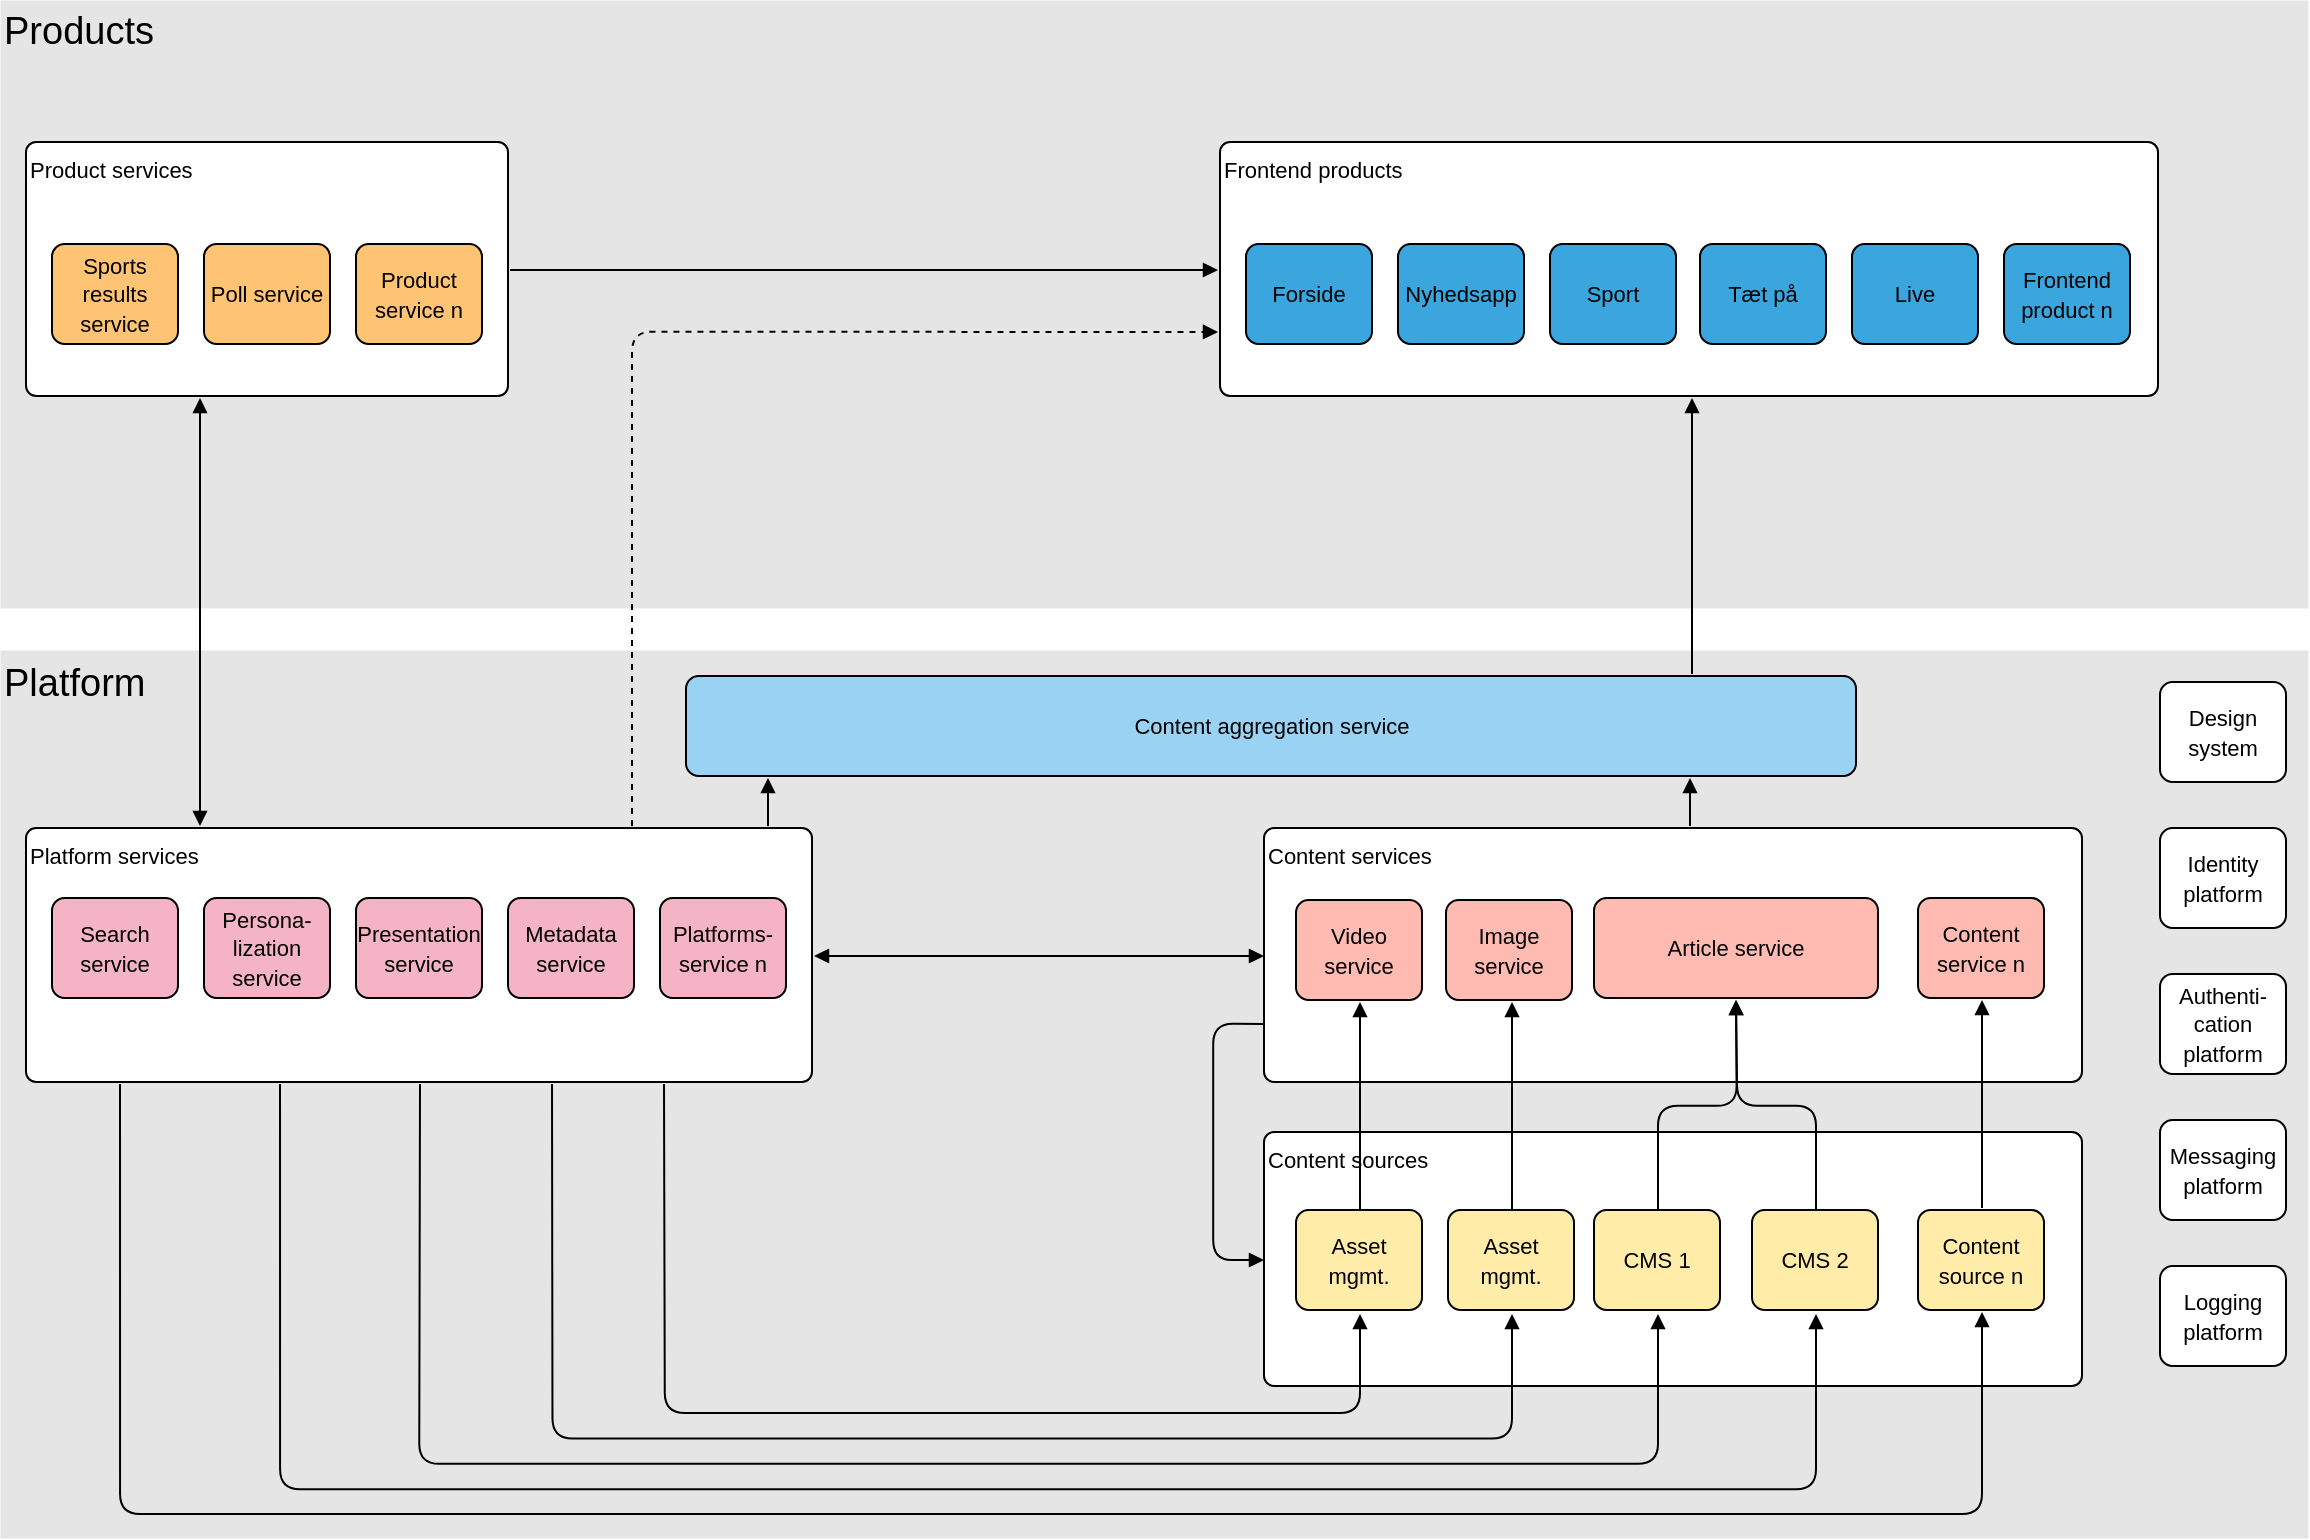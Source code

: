 <mxfile version="13.8.6" type="onedrive" pages="3"><diagram id="6EyIqMxq33eQP8nW1Zae" name="Målarkitektur- CAS/backend"><mxGraphModel dx="1796" dy="675" grid="1" gridSize="10" guides="1" tooltips="1" connect="1" arrows="1" fold="1" page="1" pageScale="1" pageWidth="850" pageHeight="1100" math="0" shadow="0"><root><mxCell id="0"/><mxCell id="1" parent="0"/><mxCell id="dqhQjV_2cfK8NA5EateW-1" style="vsdxID=1;fillColor=none;gradientColor=none;strokeColor=none;strokeWidth=0;spacingTop=-3;spacingBottom=-3;spacingLeft=-3;spacingRight=-3;labelBackgroundColor=none;rounded=0;html=1;whiteSpace=wrap;" vertex="1" parent="1"><mxGeometry x="12" y="355" width="1154" height="444" as="geometry"/></mxCell><mxCell id="dqhQjV_2cfK8NA5EateW-2" style="vsdxID=2;fillColor=#e5e5e5;gradientColor=none;shape=stencil(nZBLDsIwDERP4y1KYiEOUMoFOEFEDbEISZWG8jk9aQ1SQKy688y8kaUBbAZnewKjhpzimW7cZQe4BWM4OEqcywXYAjbHmOiU4jV0ontbSKNmhzrp6Ik2yqbDnp8knlqh3qwlkOYljtPH+zuX6FGrnYCeQwVqtRj96L/wYvQLLMe8iGzF3sugdf67YLFkfWxf);strokeColor=none;strokeWidth=0;spacingTop=-3;spacingBottom=-3;spacingLeft=-3;spacingRight=-3;labelBackgroundColor=none;rounded=1;html=1;whiteSpace=wrap;" vertex="1" parent="dqhQjV_2cfK8NA5EateW-1"><mxGeometry width="1154" height="444" as="geometry"/></mxCell><mxCell id="dqhQjV_2cfK8NA5EateW-3" value="&lt;p style=&quot;align:left;margin-left:0;margin-right:0;margin-top:0px;margin-bottom:0px;text-indent:0;valign:top;direction:ltr;&quot;&gt;&lt;font style=&quot;font-size:19px;font-family:Arial;color:#000000;direction:ltr;letter-spacing:0px;line-height:100%;opacity:1&quot;&gt;Platform&lt;/font&gt;&lt;/p&gt;" style="text;vsdxID=1;fillColor=none;gradientColor=none;strokeColor=none;strokeWidth=0;spacingTop=-3;spacingBottom=-3;spacingLeft=-3;spacingRight=-3;labelBackgroundColor=none;rounded=0;html=1;whiteSpace=wrap;verticalAlign=top;align=left;;html=1;" vertex="1" parent="dqhQjV_2cfK8NA5EateW-1"><mxGeometry x="3.18" y="2.68" width="1148.72" height="438.15" as="geometry"/></mxCell><mxCell id="dqhQjV_2cfK8NA5EateW-4" style="vsdxID=3;fillColor=none;gradientColor=none;strokeColor=none;strokeWidth=0;spacingTop=-3;spacingBottom=-3;spacingLeft=-3;spacingRight=-3;labelBackgroundColor=none;rounded=0;html=1;whiteSpace=wrap;" vertex="1" parent="1"><mxGeometry x="12" y="30" width="1154" height="304" as="geometry"/></mxCell><mxCell id="dqhQjV_2cfK8NA5EateW-5" style="vsdxID=4;fillColor=#e5e5e5;gradientColor=none;shape=stencil(nZBLDsIwDERP4y1KYiEOUMoFOEFEDbEISZWG8jk9aQ1SQKy688y8kaUBbAZnewKjhpzimW7cZQe4BWM4OEqcywXYAjbHmOiU4jV0ontbSKNmhzrp6Ik2yqbDnp8knlqh3qwlkOYljtPH+zuX6FGrnYCeQwVqtRj96L/wYvQLLMe8iGzF3sugdf67YLFkfWxf);strokeColor=none;strokeWidth=0;spacingTop=-3;spacingBottom=-3;spacingLeft=-3;spacingRight=-3;labelBackgroundColor=none;rounded=1;html=1;whiteSpace=wrap;" vertex="1" parent="dqhQjV_2cfK8NA5EateW-4"><mxGeometry width="1154" height="304" as="geometry"/></mxCell><mxCell id="dqhQjV_2cfK8NA5EateW-6" value="&lt;p style=&quot;align:left;margin-left:0;margin-right:0;margin-top:0px;margin-bottom:0px;text-indent:0;valign:top;direction:ltr;&quot;&gt;&lt;font style=&quot;font-size:19px;font-family:Arial;color:#000000;direction:ltr;letter-spacing:0px;line-height:100%;opacity:1&quot;&gt;Products&lt;/font&gt;&lt;/p&gt;" style="text;vsdxID=3;fillColor=none;gradientColor=none;strokeColor=none;strokeWidth=0;spacingTop=-3;spacingBottom=-3;spacingLeft=-3;spacingRight=-3;labelBackgroundColor=none;rounded=0;html=1;whiteSpace=wrap;verticalAlign=top;align=left;;html=1;" vertex="1" parent="dqhQjV_2cfK8NA5EateW-4"><mxGeometry x="3.18" y="2.38" width="1148.72" height="298.45" as="geometry"/></mxCell><mxCell id="dqhQjV_2cfK8NA5EateW-7" style="vsdxID=5;fillColor=none;gradientColor=none;strokeColor=none;spacingTop=-3;spacingBottom=-3;spacingLeft=-3;spacingRight=-3;labelBackgroundColor=none;rounded=1;html=1;whiteSpace=wrap;" vertex="1" parent="1"><mxGeometry x="644" y="596" width="409" height="127" as="geometry"/></mxCell><mxCell id="dqhQjV_2cfK8NA5EateW-8" style="vsdxID=6;fillColor=#FFFFFF;gradientColor=none;shape=stencil(fZNRcoMgEIZPw6uzsBrLYydNL5ATOJFGplYzxDQmpw9xMQJRfWLZf+H7F5fh9lwVJ8UEnDvT/qqrLruK4RcTQjeVMrqzK4Y7htuf1qijaS9NSfGpsEoBw44qqYY/1QIKc9jru6I9SJDnGSWo8q/9f97YuzylbhSlQ/RNwsPFkJKHUhfyJJf+lwvK92K8OcsCgXT1Ijiux/E4dzvc0BcMMPBpeWrdeODyI8k3ATyswUuZpGloAEJeDhACLhrEuADfujcDPMkd0WaNd1Lzl9+owb6l2MPI6Hcpwl7knB5ipmDmt1h659hJHz78yOwZw1CA742a4V35g+1imBOaIF3XNGZ+Pp4ru0UzibsH);strokeColor=#000000;spacingTop=-3;spacingBottom=-3;spacingLeft=-3;spacingRight=-3;labelBackgroundColor=none;rounded=1;html=1;whiteSpace=wrap;" vertex="1" parent="dqhQjV_2cfK8NA5EateW-7"><mxGeometry width="409" height="127" as="geometry"/></mxCell><mxCell id="dqhQjV_2cfK8NA5EateW-9" value="&lt;p style=&quot;align:left;margin-left:0;margin-right:0;margin-top:0px;margin-bottom:0px;text-indent:0;valign:top;direction:ltr;&quot;&gt;&lt;font style=&quot;font-size:11px;font-family:Arial;color:#000000;direction:ltr;letter-spacing:0px;line-height:100%;opacity:1&quot;&gt;Content sources&lt;br/&gt;&lt;/font&gt;&lt;/p&gt;" style="text;vsdxID=5;fillColor=none;gradientColor=none;strokeColor=none;spacingTop=-3;spacingBottom=-3;spacingLeft=-3;spacingRight=-3;labelBackgroundColor=none;rounded=1;html=1;whiteSpace=wrap;verticalAlign=top;align=left;;html=1;" vertex="1" parent="dqhQjV_2cfK8NA5EateW-7"><mxGeometry x="3.17" y="3.18" width="403.23" height="120.65" as="geometry"/></mxCell><mxCell id="dqhQjV_2cfK8NA5EateW-10" style="vsdxID=7;fillColor=none;gradientColor=none;strokeColor=none;spacingTop=-3;spacingBottom=-3;spacingLeft=-3;spacingRight=-3;labelBackgroundColor=none;rounded=1;html=1;whiteSpace=wrap;" vertex="1" parent="1"><mxGeometry x="644" y="444" width="409" height="127" as="geometry"/></mxCell><mxCell id="dqhQjV_2cfK8NA5EateW-11" style="vsdxID=8;fillColor=#FFFFFF;gradientColor=none;shape=stencil(fZNRcoMgEIZPw6uzsBrLYydNL5ATOJFGplYzxDQmpw9xMQJRfWLZf+H7F5fh9lwVJ8UEnDvT/qqrLruK4RcTQjeVMrqzK4Y7htuf1qijaS9NSfGpsEoBw44qqYY/1QIKc9jru6I9SJDnGSWo8q/9f97YuzylbhSlQ/RNwsPFkJKHUhfyJJf+lwvK92K8OcsCgXT1Ijiux/E4dzvc0BcMMPBpeWrdeODyI8k3ATyswUuZpGloAEJeDhACLhrEuADfujcDPMkd0WaNd1Lzl9+owb6l2MPI6Hcpwl7knB5ipmDmt1h659hJHz78yOwZw1CA742a4V35g+1imBOaIF3XNGZ+Pp4ru0UzibsH);strokeColor=#000000;spacingTop=-3;spacingBottom=-3;spacingLeft=-3;spacingRight=-3;labelBackgroundColor=none;rounded=1;html=1;whiteSpace=wrap;" vertex="1" parent="dqhQjV_2cfK8NA5EateW-10"><mxGeometry width="409" height="127" as="geometry"/></mxCell><mxCell id="dqhQjV_2cfK8NA5EateW-12" value="&lt;p style=&quot;align:left;margin-left:0;margin-right:0;margin-top:0px;margin-bottom:0px;text-indent:0;valign:top;direction:ltr;&quot;&gt;&lt;font style=&quot;font-size:11px;font-family:Arial;color:#000000;direction:ltr;letter-spacing:0px;line-height:100%;opacity:1&quot;&gt;Content services&lt;br/&gt;&lt;/font&gt;&lt;/p&gt;" style="text;vsdxID=7;fillColor=none;gradientColor=none;strokeColor=none;spacingTop=-3;spacingBottom=-3;spacingLeft=-3;spacingRight=-3;labelBackgroundColor=none;rounded=1;html=1;whiteSpace=wrap;verticalAlign=top;align=left;;html=1;" vertex="1" parent="dqhQjV_2cfK8NA5EateW-10"><mxGeometry x="3.17" y="3.18" width="403.23" height="120.65" as="geometry"/></mxCell><mxCell id="dqhQjV_2cfK8NA5EateW-13" style="vsdxID=9;fillColor=none;gradientColor=none;strokeColor=none;spacingTop=-3;spacingBottom=-3;spacingLeft=-3;spacingRight=-3;labelBackgroundColor=none;rounded=1;html=1;whiteSpace=wrap;" vertex="1" parent="1"><mxGeometry x="25" y="444" width="393" height="127" as="geometry"/></mxCell><mxCell id="dqhQjV_2cfK8NA5EateW-14" style="vsdxID=10;fillColor=#FFFFFF;gradientColor=none;shape=stencil(fZNLcsMgDIZPw9YjpKQOy04eF8gJPDGtmTp2hjip29OXWLgG4pgVkn7BJ4EEba9VcdEC4drZ9kt/m7KrBO0EomkqbU3ndoL2grYfrdWftr01JduXwikRBo8uOUc+1AiFPR3Nr2YfZCTzNQc489zeHzf2Ps6hH7ZWg3Vg4elmWSljqTdllqtw5cjxHseb1xufgdEBPY0HoPICCgXD9fDuCGrTBKhqk+UywoUlXKWyFcbIEBNKgBjwZUmUJtBTv2aAJ7knelvindTyv96kpWFJaQ0jY9ilBPsl5/QQMwkzH2F62ZS9j596pAxKoVhAz62ZIVz4pW4zzAJPialrHqUwns6Oc/Hc0f4P);strokeColor=#000000;spacingTop=-3;spacingBottom=-3;spacingLeft=-3;spacingRight=-3;labelBackgroundColor=none;rounded=1;html=1;whiteSpace=wrap;" vertex="1" parent="dqhQjV_2cfK8NA5EateW-13"><mxGeometry width="393" height="127" as="geometry"/></mxCell><mxCell id="dqhQjV_2cfK8NA5EateW-15" value="&lt;p style=&quot;align:left;margin-left:0;margin-right:0;margin-top:0px;margin-bottom:0px;text-indent:0;valign:top;direction:ltr;&quot;&gt;&lt;font style=&quot;font-size:11px;font-family:Arial;color:#000000;direction:ltr;letter-spacing:0px;line-height:100%;opacity:1&quot;&gt;Platform services&lt;br/&gt;&lt;/font&gt;&lt;/p&gt;" style="text;vsdxID=9;fillColor=none;gradientColor=none;strokeColor=none;spacingTop=-3;spacingBottom=-3;spacingLeft=-3;spacingRight=-3;labelBackgroundColor=none;rounded=1;html=1;whiteSpace=wrap;verticalAlign=top;align=left;;html=1;" vertex="1" parent="dqhQjV_2cfK8NA5EateW-13"><mxGeometry x="3.17" y="3.18" width="387.35" height="120.65" as="geometry"/></mxCell><mxCell id="dqhQjV_2cfK8NA5EateW-16" style="vsdxID=11;fillColor=none;gradientColor=none;strokeColor=none;spacingTop=-3;spacingBottom=-3;spacingLeft=-3;spacingRight=-3;labelBackgroundColor=none;rounded=1;html=1;whiteSpace=wrap;" vertex="1" parent="1"><mxGeometry x="622" y="101" width="469" height="127" as="geometry"/></mxCell><mxCell id="dqhQjV_2cfK8NA5EateW-17" style="vsdxID=12;fillColor=#FFFFFF;gradientColor=none;shape=stencil(fZNLcsMgDIZPw9YjpKQOy04eF8gJPDGtmTp2hjip29OXWLgG4pgVkn7BJ4EEba9VcdEC4drZ9kt/m7KrBO0EomkqbU3ndoL2grYfrdWftr01JduXwikRBo8uOUc+1AiFPR3Nr2YfZCTzNQc489zeHzf2Ps6hH7ZWg3Vg4elmWSljqTdllqtw5cjxHsebV8pnYHRAT+MBsPECCgXD9fDuCGrTBKhqkymMcGEJV6lsLWNkiAklQAz4siRKE+ipXzPAk9wTvS3xTmr5X2/S0rCktIaRMexSgv2Sc3qImYSZjzC9bMrex089UgalUCyg59bMEC78UrcZZoGnxNQ1j1IYT2fHuXjuaP8H);strokeColor=#000000;spacingTop=-3;spacingBottom=-3;spacingLeft=-3;spacingRight=-3;labelBackgroundColor=none;rounded=1;html=1;whiteSpace=wrap;" vertex="1" parent="dqhQjV_2cfK8NA5EateW-16"><mxGeometry width="469" height="127" as="geometry"/></mxCell><mxCell id="dqhQjV_2cfK8NA5EateW-18" value="&lt;p style=&quot;align:left;margin-left:0;margin-right:0;margin-top:0px;margin-bottom:0px;text-indent:0;valign:top;direction:ltr;&quot;&gt;&lt;font style=&quot;font-size:11px;font-family:Arial;color:#000000;direction:ltr;letter-spacing:0px;line-height:100%;opacity:1&quot;&gt;Frontend products&lt;br/&gt;&lt;/font&gt;&lt;/p&gt;" style="text;vsdxID=11;fillColor=none;gradientColor=none;strokeColor=none;spacingTop=-3;spacingBottom=-3;spacingLeft=-3;spacingRight=-3;labelBackgroundColor=none;rounded=1;html=1;whiteSpace=wrap;verticalAlign=top;align=left;;html=1;" vertex="1" parent="dqhQjV_2cfK8NA5EateW-16"><mxGeometry x="3.17" y="3.18" width="463.55" height="120.65" as="geometry"/></mxCell><mxCell id="dqhQjV_2cfK8NA5EateW-19" style="vsdxID=13;fillColor=none;gradientColor=none;strokeColor=none;spacingTop=-3;spacingBottom=-3;spacingLeft=-3;spacingRight=-3;labelBackgroundColor=none;rounded=1;html=1;whiteSpace=wrap;" vertex="1" parent="1"><mxGeometry x="355" y="368" width="730" height="380" as="geometry"/></mxCell><mxCell id="dqhQjV_2cfK8NA5EateW-20" style="vsdxID=14;fillColor=#99d2f2;gradientColor=none;shape=stencil(fZNRbsMgDIZPwysydrKGx6nrLrATRA1b0LKkoumW7fRLY6IAouEJ7N/4s8GCjte2vhiBcB3d8Gl+bDO2gl4Eou1b4+w47wSdBB3fB2c+3HDrGz5f6lmJsFhMwzHqrkao3fnN/hm2gSR1KNnBkV/D9z3j5P3s+vU3oGTtK2vPN8diFav9sZRPCMEqfKIJ1+SF9hEYXTCRzyeh8gIKBUt6eJ4JOtsHtLqSGiNi2MPVWpYqRoaYUAHEgA9LojSAci3LMG8RfK4O+z3e9GsVhaQqxg4LSytZScNeJfAPUbfnyARkvsP2vin8FD/4ShnWQrGCcu3JQO7/2HmzjAYPje06nqzQn47SbOIxpNM/);strokeColor=#000000;spacingTop=-3;spacingBottom=-3;spacingLeft=-3;spacingRight=-3;labelBackgroundColor=none;rounded=1;html=1;whiteSpace=wrap;" vertex="1" parent="dqhQjV_2cfK8NA5EateW-19"><mxGeometry width="585" height="50" as="geometry"/></mxCell><mxCell id="dqhQjV_2cfK8NA5EateW-21" value="&lt;p style=&quot;align:center;margin-left:0;margin-right:0;margin-top:0px;margin-bottom:0px;text-indent:0;valign:middle;direction:ltr;&quot;&gt;&lt;font style=&quot;font-size:11px;font-family:Arial;color:#000000;direction:ltr;letter-spacing:0px;line-height:100%;opacity:1&quot;&gt;Content aggregation service&lt;br/&gt;&lt;/font&gt;&lt;/p&gt;" style="text;vsdxID=13;fillColor=none;gradientColor=none;strokeColor=none;spacingTop=-3;spacingBottom=-3;spacingLeft=-3;spacingRight=-3;labelBackgroundColor=none;rounded=1;html=1;whiteSpace=wrap;verticalAlign=middle;align=center;;html=1;" vertex="1" parent="dqhQjV_2cfK8NA5EateW-19"><mxGeometry x="3.18" y="2.38" width="579.76" height="44.45" as="geometry"/></mxCell><mxCell id="dqhQjV_2cfK8NA5EateW-22" style="vsdxID=15;fillColor=none;gradientColor=none;strokeColor=none;spacingTop=-3;spacingBottom=-3;spacingLeft=-3;spacingRight=-3;labelBackgroundColor=none;rounded=1;html=1;whiteSpace=wrap;" vertex="1" parent="1"><mxGeometry x="660" y="635" width="63" height="50" as="geometry"/></mxCell><mxCell id="dqhQjV_2cfK8NA5EateW-23" style="vsdxID=16;fillColor=#ffeca9;gradientColor=none;shape=stencil(fVNBcoMwDHyNr4wsQROOnTT5QF/ABLd4SiHjkJb09XWQXWwPNSdbu9KuhCXocO2aixII18mMH+pbt1Mn6EUg6qFTRk/2JOgo6PA2GvVuxtvQ8v3SWCbCElEt58gHG6Ex51f9ozgGBcldxQBnfo5fD8XZ4QzdXQUsmHti7vlmmCxjtrtWxRNC8JVOaEbGS1cN7hjlz+TkfD0K4UUbnq18r4fAah17hZzRuvqTjq17axIgtvZvL5Qm0NasNvyuGXzf7/LDXfm+ibKgfWw76CttxButU5+QH6tMngBkB1umc13143/s/YVNUMygrblsOMy/UXtYloHXRPc971KIp8tjQ7x4dPwF);strokeColor=#000000;spacingTop=-3;spacingBottom=-3;spacingLeft=-3;spacingRight=-3;labelBackgroundColor=none;rounded=1;html=1;whiteSpace=wrap;" vertex="1" parent="dqhQjV_2cfK8NA5EateW-22"><mxGeometry width="63" height="50" as="geometry"/></mxCell><mxCell id="dqhQjV_2cfK8NA5EateW-24" value="&lt;p style=&quot;align:center;margin-left:0;margin-right:0;margin-top:0px;margin-bottom:0px;text-indent:0;valign:middle;direction:ltr;&quot;&gt;&lt;font style=&quot;font-size:11px;font-family:Arial;color:#000000;direction:ltr;letter-spacing:0px;line-height:100%;opacity:1&quot;&gt;Asset mgmt.&lt;br/&gt;&lt;/font&gt;&lt;/p&gt;" style="text;vsdxID=15;fillColor=none;gradientColor=none;strokeColor=none;spacingTop=-3;spacingBottom=-3;spacingLeft=-3;spacingRight=-3;labelBackgroundColor=none;rounded=1;html=1;whiteSpace=wrap;verticalAlign=middle;align=center;;html=1;" vertex="1" parent="dqhQjV_2cfK8NA5EateW-22"><mxGeometry x="3.17" y="2.38" width="57.15" height="44.45" as="geometry"/></mxCell><mxCell id="dqhQjV_2cfK8NA5EateW-25" style="vsdxID=17;fillColor=none;gradientColor=none;strokeColor=none;spacingTop=-3;spacingBottom=-3;spacingLeft=-3;spacingRight=-3;labelBackgroundColor=none;rounded=1;html=1;whiteSpace=wrap;" vertex="1" parent="1"><mxGeometry x="809" y="479" width="142" height="50" as="geometry"/></mxCell><mxCell id="dqhQjV_2cfK8NA5EateW-26" style="vsdxID=18;fillColor=#ffbbb1;gradientColor=none;shape=stencil(fZNBcoMwDEVP461HSJDAspMmF+gJmOAWTylkHNKQnL4EOROrGFjZ0pf9vrAU7c51eTIK4dy77ttcbdXXit4Vom1r42w/rhTtFe0+O2e+XHdpK96fylGJMEVMxTXJQ41QuuOHvRuOgaZkm3GCK3+638eNg89z6uZPQM3aA2uPF8fiRKr9NtMbhOBL/UUDch41eKYbigMG4m2q040XUCiYroe3kaCxbUBbZDrLBDGs4Ra5BiiCT+KDpE0AZryLDilSQ7EmRlyIIg7l2/XGi5Knu1RTLi0sGX45lPhhP0lqluCDXxYpmJPjjPtFIR/FkzL0RVJBsW5FINdf9biYxocHyzYNT1+Y/z9uY4hHlfZ/);strokeColor=#000000;spacingTop=-3;spacingBottom=-3;spacingLeft=-3;spacingRight=-3;labelBackgroundColor=none;rounded=1;html=1;whiteSpace=wrap;" vertex="1" parent="dqhQjV_2cfK8NA5EateW-25"><mxGeometry width="142" height="50" as="geometry"/></mxCell><mxCell id="dqhQjV_2cfK8NA5EateW-27" value="&lt;p style=&quot;align:center;margin-left:0;margin-right:0;margin-top:0px;margin-bottom:0px;text-indent:0;valign:middle;direction:ltr;&quot;&gt;&lt;font style=&quot;font-size:11px;font-family:Arial;color:#000000;direction:ltr;letter-spacing:0px;line-height:100%;opacity:1&quot;&gt;Article service&lt;br/&gt;&lt;/font&gt;&lt;/p&gt;" style="text;vsdxID=17;fillColor=none;gradientColor=none;strokeColor=none;spacingTop=-3;spacingBottom=-3;spacingLeft=-3;spacingRight=-3;labelBackgroundColor=none;rounded=1;html=1;whiteSpace=wrap;verticalAlign=middle;align=center;;html=1;" vertex="1" parent="dqhQjV_2cfK8NA5EateW-25"><mxGeometry x="3.17" y="2.38" width="135.89" height="44.45" as="geometry"/></mxCell><mxCell id="dqhQjV_2cfK8NA5EateW-28" style="vsdxID=19;fillColor=none;gradientColor=none;strokeColor=none;spacingTop=-3;spacingBottom=-3;spacingLeft=-3;spacingRight=-3;labelBackgroundColor=none;rounded=1;html=1;whiteSpace=wrap;" vertex="1" parent="1"><mxGeometry x="114" y="479" width="63" height="50" as="geometry"/></mxCell><mxCell id="dqhQjV_2cfK8NA5EateW-29" style="vsdxID=20;fillColor=#f4b4c6;gradientColor=none;shape=stencil(fVNBcoMwDHyNr4wsQROOnTT5QF/ABLd4SiHjkJb09XWQXWwPNSdbu9KuhCXocO2aixII18mMH+pbt1Mn6EUg6qFTRk/2JOgo6PA2GvVuxtvQ8v3SWCbCElEt58gHG6Ex51f9ozgGBcldxQBnfo5fD8XZ4QzdXQUsmHti7vlmmCxjtrtWxRNC8JVOaEbGS1cN7hjlz+TkfD0K4UUbnq18r4fAah17hZzRuvqTjq17axIgtvZvL5Qm0NasNvyuGXzf7/LDXfm+ibKgfWw76CttxButU5+QH6tMngBkB1umc13143/s/YVNUMygrblsOMy/UXtYloHXRPc971KIp8tjQ7x4dPwF);strokeColor=#000000;spacingTop=-3;spacingBottom=-3;spacingLeft=-3;spacingRight=-3;labelBackgroundColor=none;rounded=1;html=1;whiteSpace=wrap;" vertex="1" parent="dqhQjV_2cfK8NA5EateW-28"><mxGeometry width="63" height="50" as="geometry"/></mxCell><mxCell id="dqhQjV_2cfK8NA5EateW-30" value="&lt;p style=&quot;align:center;margin-left:0;margin-right:0;margin-top:0px;margin-bottom:0px;text-indent:0;valign:middle;direction:ltr;&quot;&gt;&lt;font style=&quot;font-size:11px;font-family:Arial;color:#000000;direction:ltr;letter-spacing:0px;line-height:100%;opacity:1&quot;&gt;Persona-&lt;br/&gt;lization service&lt;br/&gt;&lt;/font&gt;&lt;/p&gt;" style="text;vsdxID=19;fillColor=none;gradientColor=none;strokeColor=none;spacingTop=-3;spacingBottom=-3;spacingLeft=-3;spacingRight=-3;labelBackgroundColor=none;rounded=1;html=1;whiteSpace=wrap;verticalAlign=middle;align=center;;html=1;" vertex="1" parent="dqhQjV_2cfK8NA5EateW-28"><mxGeometry x="3.17" y="2.38" width="57.15" height="44.45" as="geometry"/></mxCell><mxCell id="dqhQjV_2cfK8NA5EateW-31" style="vsdxID=21;fillColor=none;gradientColor=none;strokeColor=none;spacingTop=-3;spacingBottom=-3;spacingLeft=-3;spacingRight=-3;labelBackgroundColor=none;rounded=1;html=1;whiteSpace=wrap;" vertex="1" parent="1"><mxGeometry x="38" y="479" width="63" height="50" as="geometry"/></mxCell><mxCell id="dqhQjV_2cfK8NA5EateW-32" style="vsdxID=22;fillColor=#f4b4c6;gradientColor=none;shape=stencil(fVNBcoMwDHyNr4wsQROOnTT5QF/ABLd4SiHjkJb09XWQXWwPNSdbu9KuhCXocO2aixII18mMH+pbt1Mn6EUg6qFTRk/2JOgo6PA2GvVuxtvQ8v3SWCbCElEt58gHG6Ex51f9ozgGBcldxQBnfo5fD8XZ4QzdXQUsmHti7vlmmCxjtrtWxRNC8JVOaEbGS1cN7hjlz+TkfD0K4UUbnq18r4fAah17hZzRuvqTjq17axIgtvZvL5Qm0NasNvyuGXzf7/LDXfm+ibKgfWw76CttxButU5+QH6tMngBkB1umc13143/s/YVNUMygrblsOMy/UXtYloHXRPc971KIp8tjQ7x4dPwF);strokeColor=#000000;spacingTop=-3;spacingBottom=-3;spacingLeft=-3;spacingRight=-3;labelBackgroundColor=none;rounded=1;html=1;whiteSpace=wrap;" vertex="1" parent="dqhQjV_2cfK8NA5EateW-31"><mxGeometry width="63" height="50" as="geometry"/></mxCell><mxCell id="dqhQjV_2cfK8NA5EateW-33" value="&lt;p style=&quot;align:center;margin-left:0;margin-right:0;margin-top:0px;margin-bottom:0px;text-indent:0;valign:middle;direction:ltr;&quot;&gt;&lt;font style=&quot;font-size:11px;font-family:Arial;color:#000000;direction:ltr;letter-spacing:0px;line-height:100%;opacity:1&quot;&gt;Search service&lt;br/&gt;&lt;/font&gt;&lt;/p&gt;" style="text;vsdxID=21;fillColor=none;gradientColor=none;strokeColor=none;spacingTop=-3;spacingBottom=-3;spacingLeft=-3;spacingRight=-3;labelBackgroundColor=none;rounded=1;html=1;whiteSpace=wrap;verticalAlign=middle;align=center;;html=1;" vertex="1" parent="dqhQjV_2cfK8NA5EateW-31"><mxGeometry x="3.17" y="2.37" width="57.15" height="45.09" as="geometry"/></mxCell><mxCell id="dqhQjV_2cfK8NA5EateW-34" style="vsdxID=23;fillColor=none;gradientColor=none;strokeColor=none;spacingTop=-3;spacingBottom=-3;spacingLeft=-3;spacingRight=-3;labelBackgroundColor=none;rounded=1;html=1;whiteSpace=wrap;" vertex="1" parent="1"><mxGeometry x="736" y="635" width="63" height="50" as="geometry"/></mxCell><mxCell id="dqhQjV_2cfK8NA5EateW-35" style="vsdxID=24;fillColor=#ffeca9;gradientColor=none;shape=stencil(fVNBcoMwDHyNr4wsQROOnTT5QF/ABLd4SiHjkJb09XWQXWwPNSdbu9KuhCXocO2aixII18mMH+pbt1Mn6EUg6qFTRk/2JOgo6PA2GvVuxtvQ8v3SWCbCElEt58gHG6Ex51f9ozgGBcldxQBnfo5fD8XZ4QzdXQUsmHti7vlmmCxjtrtWxRNC8JVOaEbGS1cN7hjlz+TkfD0K4UUbnq18r4fAah17hZzRuvqTjq17axIgtvZvL5Qm0NasNvyuGXzf7/LDXfm+ibKgfWw76CttxButU5+QH6tMngBkB1umc13143/s/YVNUMygrblsOMy/UXtYloHXRPc971KIp8tjQ7x4dPwF);strokeColor=#000000;spacingTop=-3;spacingBottom=-3;spacingLeft=-3;spacingRight=-3;labelBackgroundColor=none;rounded=1;html=1;whiteSpace=wrap;" vertex="1" parent="dqhQjV_2cfK8NA5EateW-34"><mxGeometry width="63" height="50" as="geometry"/></mxCell><mxCell id="dqhQjV_2cfK8NA5EateW-36" value="&lt;p style=&quot;align:center;margin-left:0;margin-right:0;margin-top:0px;margin-bottom:0px;text-indent:0;valign:middle;direction:ltr;&quot;&gt;&lt;font style=&quot;font-size:11px;font-family:Arial;color:#000000;direction:ltr;letter-spacing:0px;line-height:100%;opacity:1&quot;&gt;Asset mgmt.&lt;br/&gt;&lt;/font&gt;&lt;/p&gt;" style="text;vsdxID=23;fillColor=none;gradientColor=none;strokeColor=none;spacingTop=-3;spacingBottom=-3;spacingLeft=-3;spacingRight=-3;labelBackgroundColor=none;rounded=1;html=1;whiteSpace=wrap;verticalAlign=middle;align=center;;html=1;" vertex="1" parent="dqhQjV_2cfK8NA5EateW-34"><mxGeometry x="3.17" y="2.38" width="57.15" height="44.45" as="geometry"/></mxCell><mxCell id="dqhQjV_2cfK8NA5EateW-37" style="vsdxID=25;fillColor=none;gradientColor=none;strokeColor=none;spacingTop=-3;spacingBottom=-3;spacingLeft=-3;spacingRight=-3;labelBackgroundColor=none;rounded=1;html=1;whiteSpace=wrap;" vertex="1" parent="1"><mxGeometry x="809" y="635" width="63" height="50" as="geometry"/></mxCell><mxCell id="dqhQjV_2cfK8NA5EateW-38" style="vsdxID=26;fillColor=#ffeca9;gradientColor=none;shape=stencil(fVNBcoMwDHyNr4wsQROOnTT5QF/ABLd4SiHjkJb09XWQXWwPNSdbu9KuhCXocO2aixII18mMH+pbt1Mn6EUg6qFTRk/2JOgo6PA2GvVuxtvQ8v3SWCbCElEt58gHG6Ex51f9ozgGBcldxQBnfo5fD8XZ4QzdXQUsmHti7vlmmCxjtrtWxRNC8JVOaEbGS1cN7hjlz+TkfD0K4UUbnq18r4fAah17hZzRuvqTjq17axIgtvZvL5Qm0NasNvyuGXzf7/LDXfm+ibKgfWw76CttxButU5+QH6tMngBkB1umc13143/s/YVNUMygrblsOMy/UXtYloHXRPc971KIp8tjQ7x4dPwF);strokeColor=#000000;spacingTop=-3;spacingBottom=-3;spacingLeft=-3;spacingRight=-3;labelBackgroundColor=none;rounded=1;html=1;whiteSpace=wrap;" vertex="1" parent="dqhQjV_2cfK8NA5EateW-37"><mxGeometry width="63" height="50" as="geometry"/></mxCell><mxCell id="dqhQjV_2cfK8NA5EateW-39" value="&lt;p style=&quot;align:center;margin-left:0;margin-right:0;margin-top:0px;margin-bottom:0px;text-indent:0;valign:middle;direction:ltr;&quot;&gt;&lt;font style=&quot;font-size:11px;font-family:Arial;color:#000000;direction:ltr;letter-spacing:0px;line-height:100%;opacity:1&quot;&gt;CMS 1&lt;br/&gt;&lt;/font&gt;&lt;/p&gt;" style="text;vsdxID=25;fillColor=none;gradientColor=none;strokeColor=none;spacingTop=-3;spacingBottom=-3;spacingLeft=-3;spacingRight=-3;labelBackgroundColor=none;rounded=1;html=1;whiteSpace=wrap;verticalAlign=middle;align=center;;html=1;" vertex="1" parent="dqhQjV_2cfK8NA5EateW-37"><mxGeometry x="3.17" y="2.38" width="57.15" height="44.45" as="geometry"/></mxCell><mxCell id="dqhQjV_2cfK8NA5EateW-40" style="vsdxID=27;fillColor=none;gradientColor=none;strokeColor=none;spacingTop=-3;spacingBottom=-3;spacingLeft=-3;spacingRight=-3;labelBackgroundColor=none;rounded=1;html=1;whiteSpace=wrap;" vertex="1" parent="1"><mxGeometry x="1092" y="444" width="63" height="50" as="geometry"/></mxCell><mxCell id="dqhQjV_2cfK8NA5EateW-41" style="vsdxID=28;fillColor=#FFFFFF;gradientColor=none;shape=stencil(fVNBcoMwDHyNr4wsQROOnTT5QF/ABLd4SiHjkJb09XWQXWwPNSdbu9KuhCXocO2aixII18mMH+pbt1Mn6EUg6qFTRk/2JOgo6PA2GvVuxtvQ8v3SWCbCElEt58gHG6Ex51f9ozgGBcldxQBnfo5fD8XZ4QzdXQUsmHti7vlmmCxjtrtWxRNC8JVOaEbGS1cN7hjlz+TkfD0K4UUbnq18r4fAah17hZzRuvqTjq17axIgtvZvL5Qm0NasNvyuGXzf7/LDXfm+ibKgfWw76CttxButU5+QH6tMngBkB1umc13143/s/YVNUMygrblsOMy/UXtYloHXRPc971KIp8tjQ7x4dPwF);strokeColor=#000000;spacingTop=-3;spacingBottom=-3;spacingLeft=-3;spacingRight=-3;labelBackgroundColor=none;rounded=1;html=1;whiteSpace=wrap;" vertex="1" parent="dqhQjV_2cfK8NA5EateW-40"><mxGeometry width="63" height="50" as="geometry"/></mxCell><mxCell id="dqhQjV_2cfK8NA5EateW-42" value="&lt;p style=&quot;align:center;margin-left:0;margin-right:0;margin-top:0px;margin-bottom:0px;text-indent:0;valign:middle;direction:ltr;&quot;&gt;&lt;font style=&quot;font-size:11px;font-family:Arial;color:#000000;direction:ltr;letter-spacing:0px;line-height:100%;opacity:1&quot;&gt;Identity platform&lt;br/&gt;&lt;/font&gt;&lt;/p&gt;" style="text;vsdxID=27;fillColor=none;gradientColor=none;strokeColor=none;spacingTop=-3;spacingBottom=-3;spacingLeft=-3;spacingRight=-3;labelBackgroundColor=none;rounded=1;html=1;whiteSpace=wrap;verticalAlign=middle;align=center;;html=1;" vertex="1" parent="dqhQjV_2cfK8NA5EateW-40"><mxGeometry x="3.17" y="2.38" width="57.15" height="44.45" as="geometry"/></mxCell><mxCell id="dqhQjV_2cfK8NA5EateW-43" style="vsdxID=29;fillColor=none;gradientColor=none;strokeColor=none;spacingTop=-3;spacingBottom=-3;spacingLeft=-3;spacingRight=-3;labelBackgroundColor=none;rounded=1;html=1;whiteSpace=wrap;" vertex="1" parent="1"><mxGeometry x="1092" y="517" width="63" height="50" as="geometry"/></mxCell><mxCell id="dqhQjV_2cfK8NA5EateW-44" style="vsdxID=30;fillColor=#FFFFFF;gradientColor=none;shape=stencil(fVNBcoMwDHyNr4wsQROOnTT5QF/ABLd4SiHjkJb09XWQXWwPNSdbu9KuhCXocO2aixII18mMH+pbt1Mn6EUg6qFTRk/2JOgo6PA2GvVuxtvQ8v3SWCbCElEt58gHG6Ex51f9ozgGBcldxQBnfo5fD8XZ4QzdXQUsmHti7vlmmCxjtrtWxRNC8JVOaEbGS1cN7hjlz+TkfD0K4UUbnq18r4fAah17hZzRuvqTjq17axIgtvZvL5Qm0NasNvyuGXzf7/LDXfm+ibKgfWw76CttxButU5+QH6tMngBkB1umc13143/s/YVNUMygrblsOMy/UXtYloHXRPc971KIp8tjQ7x4dPwF);strokeColor=#000000;spacingTop=-3;spacingBottom=-3;spacingLeft=-3;spacingRight=-3;labelBackgroundColor=none;rounded=1;html=1;whiteSpace=wrap;" vertex="1" parent="dqhQjV_2cfK8NA5EateW-43"><mxGeometry width="63" height="50" as="geometry"/></mxCell><mxCell id="dqhQjV_2cfK8NA5EateW-45" value="&lt;p style=&quot;align:center;margin-left:0;margin-right:0;margin-top:0px;margin-bottom:0px;text-indent:0;valign:middle;direction:ltr;&quot;&gt;&lt;font style=&quot;font-size:11px;font-family:Arial;color:#000000;direction:ltr;letter-spacing:0px;line-height:100%;opacity:1&quot;&gt;Authenti-&lt;br/&gt;cation platform&lt;br/&gt;&lt;/font&gt;&lt;/p&gt;" style="text;vsdxID=29;fillColor=none;gradientColor=none;strokeColor=none;spacingTop=-3;spacingBottom=-3;spacingLeft=-3;spacingRight=-3;labelBackgroundColor=none;rounded=1;html=1;whiteSpace=wrap;verticalAlign=middle;align=center;;html=1;" vertex="1" parent="dqhQjV_2cfK8NA5EateW-43"><mxGeometry x="3.17" y="2.38" width="57.15" height="44.45" as="geometry"/></mxCell><mxCell id="dqhQjV_2cfK8NA5EateW-46" style="vsdxID=31;fillColor=none;gradientColor=none;strokeColor=none;spacingTop=-3;spacingBottom=-3;spacingLeft=-3;spacingRight=-3;labelBackgroundColor=none;rounded=1;html=1;whiteSpace=wrap;" vertex="1" parent="1"><mxGeometry x="635" y="152" width="63" height="50" as="geometry"/></mxCell><mxCell id="dqhQjV_2cfK8NA5EateW-47" style="vsdxID=32;fillColor=#3aa6dd;gradientColor=none;shape=stencil(fVNBcoMwDHyNr4wsQROOnTT5QF/ABLd4SiHjkJb09XWQXWwPNSdbu9KuhCXocO2aixII18mMH+pbt1Mn6EUg6qFTRk/2JOgo6PA2GvVuxtvQ8v3SWCbCElEt58gHG6Ex51f9ozgGBcldxQBnfo5fD8XZ4QzdXQUsmHti7vlmmCxjtrtWxRNC8JVOaEbGS1cN7hjlz+TkfD0K4UUbnq18r4fAah17hZzRuvqTjq17axIgtvZvL5Qm0NasNvyuGXzf7/LDXfm+ibKgfWw76CttxButU5+QH6tMngBkB1umc13143/s/YVNUMygrblsOMy/UXtYloHXRPc971KIp8tjQ7x4dPwF);strokeColor=#000000;spacingTop=-3;spacingBottom=-3;spacingLeft=-3;spacingRight=-3;labelBackgroundColor=none;rounded=1;html=1;whiteSpace=wrap;" vertex="1" parent="dqhQjV_2cfK8NA5EateW-46"><mxGeometry width="63" height="50" as="geometry"/></mxCell><mxCell id="dqhQjV_2cfK8NA5EateW-48" value="&lt;p style=&quot;align:center;margin-left:0;margin-right:0;margin-top:0px;margin-bottom:0px;text-indent:0;valign:middle;direction:ltr;&quot;&gt;&lt;font style=&quot;font-size:11px;font-family:Arial;color:#000000;direction:ltr;letter-spacing:0px;line-height:100%;opacity:1&quot;&gt;Forside&lt;/font&gt;&lt;/p&gt;" style="text;vsdxID=31;fillColor=none;gradientColor=none;strokeColor=none;spacingTop=-3;spacingBottom=-3;spacingLeft=-3;spacingRight=-3;labelBackgroundColor=none;rounded=1;html=1;whiteSpace=wrap;verticalAlign=middle;align=center;;html=1;" vertex="1" parent="dqhQjV_2cfK8NA5EateW-46"><mxGeometry x="3.17" y="2.38" width="57.15" height="44.45" as="geometry"/></mxCell><mxCell id="dqhQjV_2cfK8NA5EateW-49" style="vsdxID=35;edgeStyle=none;startArrow=block;endArrow=none;startSize=5;endSize=5;strokeColor=#000000;spacingTop=-3;spacingBottom=-3;spacingLeft=-3;spacingRight=-3;verticalAlign=middle;html=1;labelBackgroundColor=none;rounded=1;" edge="1" parent="1"><mxGeometry relative="1" as="geometry"><mxPoint as="offset"/><Array as="points"/><mxPoint x="396" y="419" as="sourcePoint"/><mxPoint x="396" y="443" as="targetPoint"/></mxGeometry></mxCell><mxCell id="dqhQjV_2cfK8NA5EateW-50" style="vsdxID=34;edgeStyle=none;startArrow=none;endArrow=block;startSize=5;endSize=5;strokeColor=#000000;spacingTop=-3;spacingBottom=-3;spacingLeft=-3;spacingRight=-3;verticalAlign=middle;html=1;labelBackgroundColor=none;rounded=1;" edge="1" parent="1"><mxGeometry relative="1" as="geometry"><mxPoint y="-1" as="offset"/><Array as="points"/><mxPoint x="857" y="443" as="sourcePoint"/><mxPoint x="857" y="419" as="targetPoint"/></mxGeometry></mxCell><mxCell id="dqhQjV_2cfK8NA5EateW-51" style="vsdxID=33;edgeStyle=none;startArrow=none;endArrow=block;startSize=5;endSize=5;strokeColor=#000000;spacingTop=-3;spacingBottom=-3;spacingLeft=-3;spacingRight=-3;verticalAlign=middle;html=1;labelBackgroundColor=none;rounded=1;" edge="1" parent="1"><mxGeometry relative="1" as="geometry"><mxPoint y="-1" as="offset"/><Array as="points"/><mxPoint x="858" y="367" as="sourcePoint"/><mxPoint x="858" y="229" as="targetPoint"/></mxGeometry></mxCell><mxCell id="dqhQjV_2cfK8NA5EateW-52" style="vsdxID=44;edgeStyle=none;startArrow=block;endArrow=none;startSize=5;endSize=5;strokeColor=#000000;spacingTop=-3;spacingBottom=-3;spacingLeft=-3;spacingRight=-3;verticalAlign=middle;html=1;labelBackgroundColor=none;rounded=1;" edge="1" parent="1"><mxGeometry relative="1" as="geometry"><mxPoint x="57" y="-133" as="offset"/><Array as="points"><mxPoint x="841" y="761.93"/><mxPoint x="221.62" y="761.93"/></Array><mxPoint x="841" y="687" as="sourcePoint"/><mxPoint x="222" y="572" as="targetPoint"/></mxGeometry></mxCell><mxCell id="dqhQjV_2cfK8NA5EateW-53" style="vsdxID=43;edgeStyle=none;startArrow=block;endArrow=none;startSize=5;endSize=5;strokeColor=#000000;spacingTop=-3;spacingBottom=-3;spacingLeft=-3;spacingRight=-3;verticalAlign=middle;html=1;labelBackgroundColor=none;rounded=1;" edge="1" parent="1"><mxGeometry relative="1" as="geometry"><mxPoint x="57" y="-120" as="offset"/><Array as="points"><mxPoint x="768" y="749.23"/><mxPoint x="288.25" y="749.23"/></Array><mxPoint x="768" y="687" as="sourcePoint"/><mxPoint x="288" y="572" as="targetPoint"/></mxGeometry></mxCell><mxCell id="dqhQjV_2cfK8NA5EateW-54" style="vsdxID=42;edgeStyle=none;startArrow=block;endArrow=none;startSize=5;endSize=5;strokeColor=#000000;spacingTop=-3;spacingBottom=-3;spacingLeft=-3;spacingRight=-3;verticalAlign=middle;html=1;labelBackgroundColor=none;rounded=1;" edge="1" parent="1"><mxGeometry relative="1" as="geometry"><mxPoint x="57" y="-107" as="offset"/><Array as="points"><mxPoint x="692" y="736.53"/><mxPoint x="344.41" y="736.53"/></Array><mxPoint x="692" y="687" as="sourcePoint"/><mxPoint x="344" y="572" as="targetPoint"/></mxGeometry></mxCell><mxCell id="dqhQjV_2cfK8NA5EateW-55" style="vsdxID=36;fillColor=none;gradientColor=none;strokeColor=none;spacingTop=-3;spacingBottom=-3;spacingLeft=-3;spacingRight=-3;labelBackgroundColor=none;rounded=1;html=1;whiteSpace=wrap;" vertex="1" parent="1"><mxGeometry x="1092" y="590" width="63" height="50" as="geometry"/></mxCell><mxCell id="dqhQjV_2cfK8NA5EateW-56" style="vsdxID=37;fillColor=#FFFFFF;gradientColor=none;shape=stencil(fVNBcoMwDHyNr4wsQROOnTT5QF/ABLd4SiHjkJb09XWQXWwPNSdbu9KuhCXocO2aixII18mMH+pbt1Mn6EUg6qFTRk/2JOgo6PA2GvVuxtvQ8v3SWCbCElEt58gHG6Ex51f9ozgGBcldxQBnfo5fD8XZ4QzdXQUsmHti7vlmmCxjtrtWxRNC8JVOaEbGS1cN7hjlz+TkfD0K4UUbnq18r4fAah17hZzRuvqTjq17axIgtvZvL5Qm0NasNvyuGXzf7/LDXfm+ibKgfWw76CttxButU5+QH6tMngBkB1umc13143/s/YVNUMygrblsOMy/UXtYloHXRPc971KIp8tjQ7x4dPwF);strokeColor=#000000;spacingTop=-3;spacingBottom=-3;spacingLeft=-3;spacingRight=-3;labelBackgroundColor=none;rounded=1;html=1;whiteSpace=wrap;" vertex="1" parent="dqhQjV_2cfK8NA5EateW-55"><mxGeometry width="63" height="50" as="geometry"/></mxCell><mxCell id="dqhQjV_2cfK8NA5EateW-57" value="&lt;p style=&quot;align:center;margin-left:0;margin-right:0;margin-top:0px;margin-bottom:0px;text-indent:0;valign:middle;direction:ltr;&quot;&gt;&lt;font style=&quot;font-size:11px;font-family:Arial;color:#000000;direction:ltr;letter-spacing:0px;line-height:100%;opacity:1&quot;&gt;Messaging platform&lt;br/&gt;&lt;/font&gt;&lt;/p&gt;" style="text;vsdxID=36;fillColor=none;gradientColor=none;strokeColor=none;spacingTop=-3;spacingBottom=-3;spacingLeft=-3;spacingRight=-3;labelBackgroundColor=none;rounded=1;html=1;whiteSpace=wrap;verticalAlign=middle;align=center;;html=1;" vertex="1" parent="dqhQjV_2cfK8NA5EateW-55"><mxGeometry x="3.17" y="2.38" width="57.15" height="44.45" as="geometry"/></mxCell><mxCell id="dqhQjV_2cfK8NA5EateW-58" style="vsdxID=38;fillColor=none;gradientColor=none;strokeColor=none;spacingTop=-3;spacingBottom=-3;spacingLeft=-3;spacingRight=-3;labelBackgroundColor=none;rounded=1;html=1;whiteSpace=wrap;" vertex="1" parent="1"><mxGeometry x="190" y="479" width="63" height="50" as="geometry"/></mxCell><mxCell id="dqhQjV_2cfK8NA5EateW-59" style="vsdxID=39;fillColor=#f4b4c6;gradientColor=none;shape=stencil(fVNBcoMwDHyNr4wsQROOnTT5QF/ABLd4SiHjkJb09XWQXWwPNSdbu9KuhCXocO2aixII18mMH+pbt1Mn6EUg6qFTRk/2JOgo6PA2GvVuxtvQ8v3SWCbCElEt58gHG6Ex51f9ozgGBcldxQBnfo5fD8XZ4QzdXQUsmHti7vlmmCxjtrtWxRNC8JVOaEbGS1cN7hjlz+TkfD0K4UUbnq18r4fAah17hZzRuvqTjq17axIgtvZvL5Qm0NasNvyuGXzf7/LDXfm+ibKgfWw76CttxButU5+QH6tMngBkB1umc13143/s/YVNUMygrblsOMy/UXtYloHXRPc971KIp8tjQ7x4dPwF);strokeColor=#000000;spacingTop=-3;spacingBottom=-3;spacingLeft=-3;spacingRight=-3;labelBackgroundColor=none;rounded=1;html=1;whiteSpace=wrap;" vertex="1" parent="dqhQjV_2cfK8NA5EateW-58"><mxGeometry width="63" height="50" as="geometry"/></mxCell><mxCell id="dqhQjV_2cfK8NA5EateW-60" value="&lt;p style=&quot;align:center;margin-left:0;margin-right:0;margin-top:0px;margin-bottom:0px;text-indent:0;valign:middle;direction:ltr;&quot;&gt;&lt;font style=&quot;font-size:11px;font-family:Arial;color:#000000;direction:ltr;letter-spacing:0px;line-height:100%;opacity:1&quot;&gt;Presentation service&lt;br/&gt;&lt;/font&gt;&lt;/p&gt;" style="text;vsdxID=38;fillColor=none;gradientColor=none;strokeColor=none;spacingTop=-3;spacingBottom=-3;spacingLeft=-3;spacingRight=-3;labelBackgroundColor=none;rounded=1;html=1;whiteSpace=wrap;verticalAlign=middle;align=center;;html=1;" vertex="1" parent="dqhQjV_2cfK8NA5EateW-58"><mxGeometry x="3.17" y="2.38" width="57.15" height="44.45" as="geometry"/></mxCell><mxCell id="dqhQjV_2cfK8NA5EateW-61" style="vsdxID=40;fillColor=none;gradientColor=none;strokeColor=none;spacingTop=-3;spacingBottom=-3;spacingLeft=-3;spacingRight=-3;labelBackgroundColor=none;rounded=1;html=1;whiteSpace=wrap;" vertex="1" parent="1"><mxGeometry x="1092" y="663" width="63" height="50" as="geometry"/></mxCell><mxCell id="dqhQjV_2cfK8NA5EateW-62" style="vsdxID=41;fillColor=#FFFFFF;gradientColor=none;shape=stencil(fVNBcoMwDHyNr4wsQROOnTT5QF/ABLd4SiHjkJb09XWQXWwPNSdbu9KuhCXocO2aixII18mMH+pbt1Mn6EUg6qFTRk/2JOgo6PA2GvVuxtvQ8v3SWCbCElEt58gHG6Ex51f9ozgGBcldxQBnfo5fD8XZ4QzdXQUsmHti7vlmmCxjtrtWxRNC8JVOaEbGS1cN7hjlz+TkfD0K4UUbnq18r4fAah17hZzRuvqTjq17axIgtvZvL5Qm0NasNvyuGXzf7/LDXfm+ibKgfWw76CttxButU5+QH6tMngBkB1umc13143/s/YVNUMygrblsOMy/UXtYloHXRPc971KIp8tjQ7x4dPwF);strokeColor=#000000;spacingTop=-3;spacingBottom=-3;spacingLeft=-3;spacingRight=-3;labelBackgroundColor=none;rounded=1;html=1;whiteSpace=wrap;" vertex="1" parent="dqhQjV_2cfK8NA5EateW-61"><mxGeometry width="63" height="50" as="geometry"/></mxCell><mxCell id="dqhQjV_2cfK8NA5EateW-63" value="&lt;p style=&quot;align:center;margin-left:0;margin-right:0;margin-top:0px;margin-bottom:0px;text-indent:0;valign:middle;direction:ltr;&quot;&gt;&lt;font style=&quot;font-size:11px;font-family:Arial;color:#000000;direction:ltr;letter-spacing:0px;line-height:100%;opacity:1&quot;&gt;Logging platform&lt;br/&gt;&lt;/font&gt;&lt;/p&gt;" style="text;vsdxID=40;fillColor=none;gradientColor=none;strokeColor=none;spacingTop=-3;spacingBottom=-3;spacingLeft=-3;spacingRight=-3;labelBackgroundColor=none;rounded=1;html=1;whiteSpace=wrap;verticalAlign=middle;align=center;;html=1;" vertex="1" parent="dqhQjV_2cfK8NA5EateW-61"><mxGeometry x="3.17" y="2.38" width="57.15" height="44.45" as="geometry"/></mxCell><mxCell id="dqhQjV_2cfK8NA5EateW-64" style="vsdxID=45;fillColor=none;gradientColor=none;strokeColor=none;spacingTop=-3;spacingBottom=-3;spacingLeft=-3;spacingRight=-3;labelBackgroundColor=none;rounded=1;html=1;whiteSpace=wrap;" vertex="1" parent="1"><mxGeometry x="735" y="480" width="63" height="50" as="geometry"/></mxCell><mxCell id="dqhQjV_2cfK8NA5EateW-65" style="vsdxID=46;fillColor=#ffbbb1;gradientColor=none;shape=stencil(fVNBcoMwDHyNr4wsQROOnTT5QF/ABLd4SiHjkJb09XWQXWwPNSdbu9KuhCXocO2aixII18mMH+pbt1Mn6EUg6qFTRk/2JOgo6PA2GvVuxtvQ8v3SWCbCElEt58gHG6Ex51f9ozgGBcldxQBnfo5fD8XZ4QzdXQUsmHti7vlmmCxjtrtWxRNC8JVOaEbGS1cN7hjlz+TkfD0K4UUbnq18r4fAah17hZzRuvqTjq17axIgtvZvL5Qm0NasNvyuGXzf7/LDXfm+ibKgfWw76CttxButU5+QH6tMngBkB1umc13143/s/YVNUMygrblsOMy/UXtYloHXRPc971KIp8tjQ7x4dPwF);strokeColor=#000000;spacingTop=-3;spacingBottom=-3;spacingLeft=-3;spacingRight=-3;labelBackgroundColor=none;rounded=1;html=1;whiteSpace=wrap;" vertex="1" parent="dqhQjV_2cfK8NA5EateW-64"><mxGeometry width="63" height="50" as="geometry"/></mxCell><mxCell id="dqhQjV_2cfK8NA5EateW-66" value="&lt;p style=&quot;align:center;margin-left:0;margin-right:0;margin-top:0px;margin-bottom:0px;text-indent:0;valign:middle;direction:ltr;&quot;&gt;&lt;font style=&quot;font-size:11px;font-family:Arial;color:#000000;direction:ltr;letter-spacing:0px;line-height:100%;opacity:1&quot;&gt;Image service&lt;br/&gt;&lt;/font&gt;&lt;/p&gt;" style="text;vsdxID=45;fillColor=none;gradientColor=none;strokeColor=none;spacingTop=-3;spacingBottom=-3;spacingLeft=-3;spacingRight=-3;labelBackgroundColor=none;rounded=1;html=1;whiteSpace=wrap;verticalAlign=middle;align=center;;html=1;" vertex="1" parent="dqhQjV_2cfK8NA5EateW-64"><mxGeometry x="3.17" y="2.38" width="57.15" height="44.45" as="geometry"/></mxCell><mxCell id="dqhQjV_2cfK8NA5EateW-67" style="vsdxID=47;fillColor=none;gradientColor=none;strokeColor=none;spacingTop=-3;spacingBottom=-3;spacingLeft=-3;spacingRight=-3;labelBackgroundColor=none;rounded=1;html=1;whiteSpace=wrap;" vertex="1" parent="1"><mxGeometry x="266" y="479" width="63" height="50" as="geometry"/></mxCell><mxCell id="dqhQjV_2cfK8NA5EateW-68" style="vsdxID=48;fillColor=#f4b4c6;gradientColor=none;shape=stencil(fVNBcoMwDHyNr4wsQROOnTT5QF/ABLd4SiHjkJb09XWQXWwPNSdbu9KuhCXocO2aixII18mMH+pbt1Mn6EUg6qFTRk/2JOgo6PA2GvVuxtvQ8v3SWCbCElEt58gHG6Ex51f9ozgGBcldxQBnfo5fD8XZ4QzdXQUsmHti7vlmmCxjtrtWxRNC8JVOaEbGS1cN7hjlz+TkfD0K4UUbnq18r4fAah17hZzRuvqTjq17axIgtvZvL5Qm0NasNvyuGXzf7/LDXfm+ibKgfWw76CttxButU5+QH6tMngBkB1umc13143/s/YVNUMygrblsOMy/UXtYloHXRPc971KIp8tjQ7x4dPwF);strokeColor=#000000;spacingTop=-3;spacingBottom=-3;spacingLeft=-3;spacingRight=-3;labelBackgroundColor=none;rounded=1;html=1;whiteSpace=wrap;" vertex="1" parent="dqhQjV_2cfK8NA5EateW-67"><mxGeometry width="63" height="50" as="geometry"/></mxCell><mxCell id="dqhQjV_2cfK8NA5EateW-69" value="&lt;p style=&quot;align:center;margin-left:0;margin-right:0;margin-top:0px;margin-bottom:0px;text-indent:0;valign:middle;direction:ltr;&quot;&gt;&lt;font style=&quot;font-size:11px;font-family:Arial;color:#000000;direction:ltr;letter-spacing:0px;line-height:100%;opacity:1&quot;&gt;Metadata service&lt;br/&gt;&lt;/font&gt;&lt;/p&gt;" style="text;vsdxID=47;fillColor=none;gradientColor=none;strokeColor=none;spacingTop=-3;spacingBottom=-3;spacingLeft=-3;spacingRight=-3;labelBackgroundColor=none;rounded=1;html=1;whiteSpace=wrap;verticalAlign=middle;align=center;;html=1;" vertex="1" parent="dqhQjV_2cfK8NA5EateW-67"><mxGeometry x="3.17" y="2.38" width="57.15" height="44.45" as="geometry"/></mxCell><mxCell id="dqhQjV_2cfK8NA5EateW-70" style="vsdxID=61;edgeStyle=none;startArrow=block;endArrow=block;startSize=5;endSize=5;strokeColor=#000000;spacingTop=-3;spacingBottom=-3;spacingLeft=-3;spacingRight=-3;verticalAlign=middle;html=1;labelBackgroundColor=none;rounded=1;" edge="1" parent="1"><mxGeometry relative="1" as="geometry"><mxPoint as="offset"/><Array as="points"><mxPoint x="112" y="336.32"/><mxPoint x="112" y="336.32"/></Array><mxPoint x="112" y="229" as="sourcePoint"/><mxPoint x="112" y="443" as="targetPoint"/></mxGeometry></mxCell><mxCell id="dqhQjV_2cfK8NA5EateW-71" style="vsdxID=67;edgeStyle=none;dashed=1;startArrow=none;endArrow=block;startSize=5;endSize=5;strokeColor=#000000;spacingTop=-3;spacingBottom=-3;spacingLeft=-3;spacingRight=-3;verticalAlign=middle;html=1;labelBackgroundColor=none;rounded=1;" edge="1" parent="1"><mxGeometry relative="1" as="geometry"><mxPoint x="123" y="123" as="offset"/><Array as="points"><mxPoint x="328" y="195.86"/></Array><mxPoint x="328" y="443" as="sourcePoint"/><mxPoint x="621" y="196" as="targetPoint"/></mxGeometry></mxCell><mxCell id="dqhQjV_2cfK8NA5EateW-72" style="vsdxID=70;edgeStyle=none;startArrow=none;endArrow=block;startSize=5;endSize=5;strokeColor=#000000;spacingTop=-3;spacingBottom=-3;spacingLeft=-3;spacingRight=-3;verticalAlign=middle;html=1;labelBackgroundColor=none;rounded=1;" edge="1" parent="1"><mxGeometry relative="1" as="geometry"><mxPoint x="-1" as="offset"/><Array as="points"><mxPoint x="1003" y="582.26"/><mxPoint x="1003.25" y="582.26"/></Array><mxPoint x="1003" y="634" as="sourcePoint"/><mxPoint x="1003" y="530" as="targetPoint"/></mxGeometry></mxCell><mxCell id="dqhQjV_2cfK8NA5EateW-73" style="vsdxID=66;edgeStyle=none;startArrow=block;endArrow=none;startSize=5;endSize=5;strokeColor=#000000;spacingTop=-3;spacingBottom=-3;spacingLeft=-3;spacingRight=-3;verticalAlign=middle;html=1;labelBackgroundColor=none;rounded=1;" edge="1" parent="1"><mxGeometry relative="1" as="geometry"><mxPoint x="25" y="-1" as="offset"/><Array as="points"><mxPoint x="618.6" y="660"/><mxPoint x="618.6" y="541.82"/></Array><mxPoint x="644" y="660" as="sourcePoint"/><mxPoint x="644" y="542" as="targetPoint"/></mxGeometry></mxCell><mxCell id="dqhQjV_2cfK8NA5EateW-74" style="vsdxID=65;edgeStyle=none;startArrow=block;endArrow=block;startSize=5;endSize=5;strokeColor=#000000;spacingTop=-3;spacingBottom=-3;spacingLeft=-3;spacingRight=-3;verticalAlign=middle;html=1;labelBackgroundColor=none;rounded=1;" edge="1" parent="1"><mxGeometry relative="1" as="geometry"><mxPoint x="-1" as="offset"/><Array as="points"/><mxPoint x="644" y="508" as="sourcePoint"/><mxPoint x="419" y="508" as="targetPoint"/></mxGeometry></mxCell><mxCell id="dqhQjV_2cfK8NA5EateW-75" style="vsdxID=80;edgeStyle=none;startArrow=none;endArrow=block;startSize=5;endSize=5;strokeColor=#000000;spacingTop=-3;spacingBottom=-3;spacingLeft=-3;spacingRight=-3;verticalAlign=middle;html=1;labelBackgroundColor=none;rounded=1;" edge="1" parent="1"><mxGeometry relative="1" as="geometry"><mxPoint as="offset"/><Array as="points"/><mxPoint x="692" y="635" as="sourcePoint"/><mxPoint x="692" y="531" as="targetPoint"/></mxGeometry></mxCell><mxCell id="dqhQjV_2cfK8NA5EateW-76" style="vsdxID=79;edgeStyle=none;startArrow=none;endArrow=block;startSize=5;endSize=5;strokeColor=#000000;spacingTop=-3;spacingBottom=-3;spacingLeft=-3;spacingRight=-3;verticalAlign=middle;html=1;labelBackgroundColor=none;rounded=1;" edge="1" parent="1"><mxGeometry relative="1" as="geometry"><mxPoint as="offset"/><Array as="points"/><mxPoint x="768" y="635" as="sourcePoint"/><mxPoint x="768" y="531" as="targetPoint"/></mxGeometry></mxCell><mxCell id="dqhQjV_2cfK8NA5EateW-77" style="vsdxID=78;edgeStyle=none;startArrow=none;endArrow=block;startSize=5;endSize=5;strokeColor=#000000;spacingTop=-3;spacingBottom=-3;spacingLeft=-3;spacingRight=-3;verticalAlign=middle;html=1;labelBackgroundColor=none;rounded=1;" edge="1" parent="1"><mxGeometry relative="1" as="geometry"><mxPoint as="offset"/><Array as="points"><mxPoint x="920" y="582.93"/><mxPoint x="880.63" y="582.93"/></Array><mxPoint x="920" y="635" as="sourcePoint"/><mxPoint x="880" y="530" as="targetPoint"/></mxGeometry></mxCell><mxCell id="dqhQjV_2cfK8NA5EateW-78" style="vsdxID=77;edgeStyle=none;startArrow=block;endArrow=none;startSize=5;endSize=5;strokeColor=#000000;spacingTop=-3;spacingBottom=-3;spacingLeft=-3;spacingRight=-3;verticalAlign=middle;html=1;labelBackgroundColor=none;rounded=1;" edge="1" parent="1"><mxGeometry relative="1" as="geometry"><mxPoint x="57" y="-146" as="offset"/><Array as="points"><mxPoint x="920" y="774.63"/><mxPoint x="152.04" y="774.63"/></Array><mxPoint x="920" y="687" as="sourcePoint"/><mxPoint x="152" y="572" as="targetPoint"/></mxGeometry></mxCell><mxCell id="dqhQjV_2cfK8NA5EateW-79" style="vsdxID=90;edgeStyle=none;startArrow=none;endArrow=block;startSize=5;endSize=5;strokeColor=#000000;spacingTop=-3;spacingBottom=-3;spacingLeft=-3;spacingRight=-3;verticalAlign=middle;html=1;labelBackgroundColor=none;rounded=1;" edge="1" parent="1"><mxGeometry relative="1" as="geometry"><mxPoint as="offset"/><Array as="points"/><mxPoint x="267" y="165" as="sourcePoint"/><mxPoint x="621" y="165" as="targetPoint"/></mxGeometry></mxCell><mxCell id="dqhQjV_2cfK8NA5EateW-80" style="vsdxID=89;edgeStyle=none;startArrow=none;endArrow=block;startSize=5;endSize=5;strokeColor=#000000;spacingTop=-3;spacingBottom=-3;spacingLeft=-3;spacingRight=-3;verticalAlign=middle;html=1;labelBackgroundColor=none;rounded=1;" edge="1" parent="1"><mxGeometry relative="1" as="geometry"><mxPoint x="-1" as="offset"/><Array as="points"><mxPoint x="841" y="582.93"/><mxPoint x="880.37" y="582.93"/></Array><mxPoint x="841" y="635" as="sourcePoint"/><mxPoint x="880" y="530" as="targetPoint"/></mxGeometry></mxCell><mxCell id="dqhQjV_2cfK8NA5EateW-81" style="vsdxID=64;edgeStyle=none;startArrow=block;endArrow=none;startSize=5;endSize=5;strokeColor=#000000;spacingTop=-3;spacingBottom=-3;spacingLeft=-3;spacingRight=-3;verticalAlign=middle;html=1;labelBackgroundColor=none;rounded=1;" edge="1" parent="1"><mxGeometry relative="1" as="geometry"><mxPoint x="57" y="-159" as="offset"/><Array as="points"><mxPoint x="1003" y="786.97"/><mxPoint x="72.03" y="786.97"/></Array><mxPoint x="1003" y="686" as="sourcePoint"/><mxPoint x="72" y="572" as="targetPoint"/></mxGeometry></mxCell><mxCell id="dqhQjV_2cfK8NA5EateW-82" style="vsdxID=49;fillColor=none;gradientColor=none;strokeColor=none;spacingTop=-3;spacingBottom=-3;spacingLeft=-3;spacingRight=-3;labelBackgroundColor=none;rounded=1;html=1;whiteSpace=wrap;" vertex="1" parent="1"><mxGeometry x="25" y="101" width="241" height="127" as="geometry"/></mxCell><mxCell id="dqhQjV_2cfK8NA5EateW-83" style="vsdxID=50;fillColor=#FFFFFF;gradientColor=none;shape=stencil(fZNRkoMgDIZPwysTyLaWx51u9wI9gVPpyqyrHWq32tOXGhyBqjwR8od8CYTh/lrmF80kXFvb/Oq7KdqS4ReT0tSltqZ1O4YHhvtzY/WPbW51QfYld0oJw4kuKEa81BJyezqah6Yz4CiyDTko8q/5f2XsvJ9cPVkfg/VNwtPNklLEUm8KnqlwZZL8nRwzK5+3l9EFHZIpufDEPYaCIT18OoLK1AGqyvhORbiwhqsUhw1MS8T4ENMKgBh2sTxMA/CtdzPwk9zTbdfYJ/VYzI4n7V0qL61n5A27l5SwxBw80EzAzAeZXjyto4u/wEgZlIWxAN/bNEO48nvdZpgRmh5TVTRioT+dKXdE84iHJw==);strokeColor=#000000;spacingTop=-3;spacingBottom=-3;spacingLeft=-3;spacingRight=-3;labelBackgroundColor=none;rounded=1;html=1;whiteSpace=wrap;" vertex="1" parent="dqhQjV_2cfK8NA5EateW-82"><mxGeometry width="241" height="127" as="geometry"/></mxCell><mxCell id="dqhQjV_2cfK8NA5EateW-84" value="&lt;p style=&quot;align:left;margin-left:0;margin-right:0;margin-top:0px;margin-bottom:0px;text-indent:0;valign:top;direction:ltr;&quot;&gt;&lt;font style=&quot;font-size:11px;font-family:Arial;color:#000000;direction:ltr;letter-spacing:0px;line-height:100%;opacity:1&quot;&gt;Product services&lt;br/&gt;&lt;/font&gt;&lt;/p&gt;" style="text;vsdxID=49;fillColor=none;gradientColor=none;strokeColor=none;spacingTop=-3;spacingBottom=-3;spacingLeft=-3;spacingRight=-3;labelBackgroundColor=none;rounded=1;html=1;whiteSpace=wrap;verticalAlign=top;align=left;;html=1;" vertex="1" parent="dqhQjV_2cfK8NA5EateW-82"><mxGeometry x="3.17" y="3.18" width="234.95" height="120.65" as="geometry"/></mxCell><mxCell id="dqhQjV_2cfK8NA5EateW-85" style="vsdxID=51;fillColor=none;gradientColor=none;strokeColor=none;spacingTop=-3;spacingBottom=-3;spacingLeft=-3;spacingRight=-3;labelBackgroundColor=none;rounded=1;html=1;whiteSpace=wrap;" vertex="1" parent="1"><mxGeometry x="38" y="152" width="63" height="50" as="geometry"/></mxCell><mxCell id="dqhQjV_2cfK8NA5EateW-86" style="vsdxID=52;fillColor=#ffc374;gradientColor=none;shape=stencil(fVNBcoMwDHyNr4wsQROOnTT5QF/ABLd4SiHjkJb09XWQXWwPNSdbu9KuhCXocO2aixII18mMH+pbt1Mn6EUg6qFTRk/2JOgo6PA2GvVuxtvQ8v3SWCbCElEt58gHG6Ex51f9ozgGBcldxQBnfo5fD8XZ4QzdXQUsmHti7vlmmCxjtrtWxRNC8JVOaEbGS1cN7hjlz+TkfD0K4UUbnq18r4fAah17hZzRuvqTjq17axIgtvZvL5Qm0NasNvyuGXzf7/LDXfm+ibKgfWw76CttxButU5+QH6tMngBkB1umc13143/s/YVNUMygrblsOMy/UXtYloHXRPc971KIp8tjQ7x4dPwF);strokeColor=#000000;spacingTop=-3;spacingBottom=-3;spacingLeft=-3;spacingRight=-3;labelBackgroundColor=none;rounded=1;html=1;whiteSpace=wrap;" vertex="1" parent="dqhQjV_2cfK8NA5EateW-85"><mxGeometry width="63" height="50" as="geometry"/></mxCell><mxCell id="dqhQjV_2cfK8NA5EateW-87" value="&lt;p style=&quot;align:center;margin-left:0;margin-right:0;margin-top:0px;margin-bottom:0px;text-indent:0;valign:middle;direction:ltr;&quot;&gt;&lt;font style=&quot;font-size:11px;font-family:Arial;color:#000000;direction:ltr;letter-spacing:0px;line-height:100%;opacity:1&quot;&gt;Sports results service&lt;br/&gt;&lt;/font&gt;&lt;/p&gt;" style="text;vsdxID=51;fillColor=none;gradientColor=none;strokeColor=none;spacingTop=-3;spacingBottom=-3;spacingLeft=-3;spacingRight=-3;labelBackgroundColor=none;rounded=1;html=1;whiteSpace=wrap;verticalAlign=middle;align=center;;html=1;" vertex="1" parent="dqhQjV_2cfK8NA5EateW-85"><mxGeometry x="3.17" y="2.37" width="57.15" height="45.09" as="geometry"/></mxCell><mxCell id="dqhQjV_2cfK8NA5EateW-88" style="vsdxID=53;fillColor=none;gradientColor=none;strokeColor=none;spacingTop=-3;spacingBottom=-3;spacingLeft=-3;spacingRight=-3;labelBackgroundColor=none;rounded=1;html=1;whiteSpace=wrap;" vertex="1" parent="1"><mxGeometry x="114" y="152" width="63" height="50" as="geometry"/></mxCell><mxCell id="dqhQjV_2cfK8NA5EateW-89" style="vsdxID=54;fillColor=#ffc374;gradientColor=none;shape=stencil(fVNBcoMwDHyNr4wsQROOnTT5QF/ABLd4SiHjkJb09XWQXWwPNSdbu9KuhCXocO2aixII18mMH+pbt1Mn6EUg6qFTRk/2JOgo6PA2GvVuxtvQ8v3SWCbCElEt58gHG6Ex51f9ozgGBcldxQBnfo5fD8XZ4QzdXQUsmHti7vlmmCxjtrtWxRNC8JVOaEbGS1cN7hjlz+TkfD0K4UUbnq18r4fAah17hZzRuvqTjq17axIgtvZvL5Qm0NasNvyuGXzf7/LDXfm+ibKgfWw76CttxButU5+QH6tMngBkB1umc13143/s/YVNUMygrblsOMy/UXtYloHXRPc971KIp8tjQ7x4dPwF);strokeColor=#000000;spacingTop=-3;spacingBottom=-3;spacingLeft=-3;spacingRight=-3;labelBackgroundColor=none;rounded=1;html=1;whiteSpace=wrap;" vertex="1" parent="dqhQjV_2cfK8NA5EateW-88"><mxGeometry width="63" height="50" as="geometry"/></mxCell><mxCell id="dqhQjV_2cfK8NA5EateW-90" value="&lt;p style=&quot;align:center;margin-left:0;margin-right:0;margin-top:0px;margin-bottom:0px;text-indent:0;valign:middle;direction:ltr;&quot;&gt;&lt;font style=&quot;font-size:11px;font-family:Arial;color:#000000;direction:ltr;letter-spacing:0px;line-height:100%;opacity:1&quot;&gt;Poll service&lt;br/&gt;&lt;/font&gt;&lt;/p&gt;" style="text;vsdxID=53;fillColor=none;gradientColor=none;strokeColor=none;spacingTop=-3;spacingBottom=-3;spacingLeft=-3;spacingRight=-3;labelBackgroundColor=none;rounded=1;html=1;whiteSpace=wrap;verticalAlign=middle;align=center;;html=1;" vertex="1" parent="dqhQjV_2cfK8NA5EateW-88"><mxGeometry x="3.17" y="2.38" width="57.15" height="44.45" as="geometry"/></mxCell><mxCell id="dqhQjV_2cfK8NA5EateW-91" style="vsdxID=55;fillColor=none;gradientColor=none;strokeColor=none;spacingTop=-3;spacingBottom=-3;spacingLeft=-3;spacingRight=-3;labelBackgroundColor=none;rounded=1;html=1;whiteSpace=wrap;" vertex="1" parent="1"><mxGeometry x="190" y="152" width="63" height="50" as="geometry"/></mxCell><mxCell id="dqhQjV_2cfK8NA5EateW-92" style="vsdxID=56;fillColor=#ffc374;gradientColor=none;shape=stencil(fVNBcoMwDHyNr4wsQROOnTT5QF/ABLd4SiHjkJb09XWQXWwPNSdbu9KuhCXocO2aixII18mMH+pbt1Mn6EUg6qFTRk/2JOgo6PA2GvVuxtvQ8v3SWCbCElEt58gHG6Ex51f9ozgGBcldxQBnfo5fD8XZ4QzdXQUsmHti7vlmmCxjtrtWxRNC8JVOaEbGS1cN7hjlz+TkfD0K4UUbnq18r4fAah17hZzRuvqTjq17axIgtvZvL5Qm0NasNvyuGXzf7/LDXfm+ibKgfWw76CttxButU5+QH6tMngBkB1umc13143/s/YVNUMygrblsOMy/UXtYloHXRPc971KIp8tjQ7x4dPwF);strokeColor=#000000;spacingTop=-3;spacingBottom=-3;spacingLeft=-3;spacingRight=-3;labelBackgroundColor=none;rounded=1;html=1;whiteSpace=wrap;" vertex="1" parent="dqhQjV_2cfK8NA5EateW-91"><mxGeometry width="63" height="50" as="geometry"/></mxCell><mxCell id="dqhQjV_2cfK8NA5EateW-93" value="&lt;p style=&quot;align:center;margin-left:0;margin-right:0;margin-top:0px;margin-bottom:0px;text-indent:0;valign:middle;direction:ltr;&quot;&gt;&lt;font style=&quot;font-size:11px;font-family:Arial;color:#000000;direction:ltr;letter-spacing:0px;line-height:100%;opacity:1&quot;&gt;Product service n&lt;br/&gt;&lt;/font&gt;&lt;/p&gt;" style="text;vsdxID=55;fillColor=none;gradientColor=none;strokeColor=none;spacingTop=-3;spacingBottom=-3;spacingLeft=-3;spacingRight=-3;labelBackgroundColor=none;rounded=1;html=1;whiteSpace=wrap;verticalAlign=middle;align=center;;html=1;" vertex="1" parent="dqhQjV_2cfK8NA5EateW-91"><mxGeometry x="3.17" y="2.38" width="57.15" height="44.45" as="geometry"/></mxCell><mxCell id="dqhQjV_2cfK8NA5EateW-94" style="vsdxID=57;fillColor=none;gradientColor=none;strokeColor=none;spacingTop=-3;spacingBottom=-3;spacingLeft=-3;spacingRight=-3;labelBackgroundColor=none;rounded=1;html=1;whiteSpace=wrap;" vertex="1" parent="1"><mxGeometry x="660" y="480" width="63" height="50" as="geometry"/></mxCell><mxCell id="dqhQjV_2cfK8NA5EateW-95" style="vsdxID=58;fillColor=#ffbbb1;gradientColor=none;shape=stencil(fVNBcoMwDHyNr4wsQROOnTT5QF/ABLd4SiHjkJb09XWQXWwPNSdbu9KuhCXocO2aixII18mMH+pbt1Mn6EUg6qFTRk/2JOgo6PA2GvVuxtvQ8v3SWCbCElEt58gHG6Ex51f9ozgGBcldxQBnfo5fD8XZ4QzdXQUsmHti7vlmmCxjtrtWxRNC8JVOaEbGS1cN7hjlz+TkfD0K4UUbnq18r4fAah17hZzRuvqTjq17axIgtvZvL5Qm0NasNvyuGXzf7/LDXfm+ibKgfWw76CttxButU5+QH6tMngBkB1umc13143/s/YVNUMygrblsOMy/UXtYloHXRPc971KIp8tjQ7x4dPwF);strokeColor=#000000;spacingTop=-3;spacingBottom=-3;spacingLeft=-3;spacingRight=-3;labelBackgroundColor=none;rounded=1;html=1;whiteSpace=wrap;" vertex="1" parent="dqhQjV_2cfK8NA5EateW-94"><mxGeometry width="63" height="50" as="geometry"/></mxCell><mxCell id="dqhQjV_2cfK8NA5EateW-96" value="&lt;p style=&quot;align:center;margin-left:0;margin-right:0;margin-top:0px;margin-bottom:0px;text-indent:0;valign:middle;direction:ltr;&quot;&gt;&lt;font style=&quot;font-size:11px;font-family:Arial;color:#000000;direction:ltr;letter-spacing:0px;line-height:100%;opacity:1&quot;&gt;Video service&lt;br/&gt;&lt;/font&gt;&lt;/p&gt;" style="text;vsdxID=57;fillColor=none;gradientColor=none;strokeColor=none;spacingTop=-3;spacingBottom=-3;spacingLeft=-3;spacingRight=-3;labelBackgroundColor=none;rounded=1;html=1;whiteSpace=wrap;verticalAlign=middle;align=center;;html=1;" vertex="1" parent="dqhQjV_2cfK8NA5EateW-94"><mxGeometry x="3.17" y="2.38" width="57.15" height="44.45" as="geometry"/></mxCell><mxCell id="dqhQjV_2cfK8NA5EateW-97" style="vsdxID=59;fillColor=none;gradientColor=none;strokeColor=none;spacingTop=-3;spacingBottom=-3;spacingLeft=-3;spacingRight=-3;labelBackgroundColor=none;rounded=1;html=1;whiteSpace=wrap;" vertex="1" parent="1"><mxGeometry x="342" y="479" width="63" height="50" as="geometry"/></mxCell><mxCell id="dqhQjV_2cfK8NA5EateW-98" style="vsdxID=60;fillColor=#f4b4c6;gradientColor=none;shape=stencil(fVNBcoMwDHyNr4wsQROOnTT5QF/ABLd4SiHjkJb09XWQXWwPNSdbu9KuhCXocO2aixII18mMH+pbt1Mn6EUg6qFTRk/2JOgo6PA2GvVuxtvQ8v3SWCbCElEt58gHG6Ex51f9ozgGBcldxQBnfo5fD8XZ4QzdXQUsmHti7vlmmCxjtrtWxRNC8JVOaEbGS1cN7hjlz+TkfD0K4UUbnq18r4fAah17hZzRuvqTjq17axIgtvZvL5Qm0NasNvyuGXzf7/LDXfm+ibKgfWw76CttxButU5+QH6tMngBkB1umc13143/s/YVNUMygrblsOMy/UXtYloHXRPc971KIp8tjQ7x4dPwF);strokeColor=#000000;spacingTop=-3;spacingBottom=-3;spacingLeft=-3;spacingRight=-3;labelBackgroundColor=none;rounded=1;html=1;whiteSpace=wrap;" vertex="1" parent="dqhQjV_2cfK8NA5EateW-97"><mxGeometry width="63" height="50" as="geometry"/></mxCell><mxCell id="dqhQjV_2cfK8NA5EateW-99" value="&lt;p style=&quot;align:center;margin-left:0;margin-right:0;margin-top:0px;margin-bottom:0px;text-indent:0;valign:middle;direction:ltr;&quot;&gt;&lt;font style=&quot;font-size:11px;font-family:Arial;color:#000000;direction:ltr;letter-spacing:0px;line-height:100%;opacity:1&quot;&gt;Platforms-&lt;br/&gt;service n&lt;br/&gt;&lt;/font&gt;&lt;/p&gt;" style="text;vsdxID=59;fillColor=none;gradientColor=none;strokeColor=none;spacingTop=-3;spacingBottom=-3;spacingLeft=-3;spacingRight=-3;labelBackgroundColor=none;rounded=1;html=1;whiteSpace=wrap;verticalAlign=middle;align=center;;html=1;" vertex="1" parent="dqhQjV_2cfK8NA5EateW-97"><mxGeometry x="3.17" y="2.38" width="57.15" height="44.45" as="geometry"/></mxCell><mxCell id="dqhQjV_2cfK8NA5EateW-100" style="vsdxID=62;fillColor=none;gradientColor=none;strokeColor=none;spacingTop=-3;spacingBottom=-3;spacingLeft=-3;spacingRight=-3;labelBackgroundColor=none;rounded=1;html=1;whiteSpace=wrap;" vertex="1" parent="1"><mxGeometry x="971" y="635" width="63" height="50" as="geometry"/></mxCell><mxCell id="dqhQjV_2cfK8NA5EateW-101" style="vsdxID=63;fillColor=#ffeca9;gradientColor=none;shape=stencil(fVNBcoMwDHyNr4wsQROOnTT5QF/ABLd4SiHjkJb09XWQXWwPNSdbu9KuhCXocO2aixII18mMH+pbt1Mn6EUg6qFTRk/2JOgo6PA2GvVuxtvQ8v3SWCbCElEt58gHG6Ex51f9ozgGBcldxQBnfo5fD8XZ4QzdXQUsmHti7vlmmCxjtrtWxRNC8JVOaEbGS1cN7hjlz+TkfD0K4UUbnq18r4fAah17hZzRuvqTjq17axIgtvZvL5Qm0NasNvyuGXzf7/LDXfm+ibKgfWw76CttxButU5+QH6tMngBkB1umc13143/s/YVNUMygrblsOMy/UXtYloHXRPc971KIp8tjQ7x4dPwF);strokeColor=#000000;spacingTop=-3;spacingBottom=-3;spacingLeft=-3;spacingRight=-3;labelBackgroundColor=none;rounded=1;html=1;whiteSpace=wrap;" vertex="1" parent="dqhQjV_2cfK8NA5EateW-100"><mxGeometry width="63" height="50" as="geometry"/></mxCell><mxCell id="dqhQjV_2cfK8NA5EateW-102" value="&lt;p style=&quot;align:center;margin-left:0;margin-right:0;margin-top:0px;margin-bottom:0px;text-indent:0;valign:middle;direction:ltr;&quot;&gt;&lt;font style=&quot;font-size:11px;font-family:Arial;color:#000000;direction:ltr;letter-spacing:0px;line-height:100%;opacity:1&quot;&gt;Content source n&lt;br/&gt;&lt;/font&gt;&lt;/p&gt;" style="text;vsdxID=62;fillColor=none;gradientColor=none;strokeColor=none;spacingTop=-3;spacingBottom=-3;spacingLeft=-3;spacingRight=-3;labelBackgroundColor=none;rounded=1;html=1;whiteSpace=wrap;verticalAlign=middle;align=center;;html=1;" vertex="1" parent="dqhQjV_2cfK8NA5EateW-100"><mxGeometry x="3.17" y="2.38" width="57.15" height="44.45" as="geometry"/></mxCell><mxCell id="dqhQjV_2cfK8NA5EateW-103" style="vsdxID=68;fillColor=none;gradientColor=none;strokeColor=none;spacingTop=-3;spacingBottom=-3;spacingLeft=-3;spacingRight=-3;labelBackgroundColor=none;rounded=1;html=1;whiteSpace=wrap;" vertex="1" parent="1"><mxGeometry x="971" y="479" width="63" height="50" as="geometry"/></mxCell><mxCell id="dqhQjV_2cfK8NA5EateW-104" style="vsdxID=69;fillColor=#ffbbb1;gradientColor=none;shape=stencil(fVNBcoMwDHyNr4wsQROOnTT5QF/ABLd4SiHjkJb09XWQXWwPNSdbu9KuhCXocO2aixII18mMH+pbt1Mn6EUg6qFTRk/2JOgo6PA2GvVuxtvQ8v3SWCbCElEt58gHG6Ex51f9ozgGBcldxQBnfo5fD8XZ4QzdXQUsmHti7vlmmCxjtrtWxRNC8JVOaEbGS1cN7hjlz+TkfD0K4UUbnq18r4fAah17hZzRuvqTjq17axIgtvZvL5Qm0NasNvyuGXzf7/LDXfm+ibKgfWw76CttxButU5+QH6tMngBkB1umc13143/s/YVNUMygrblsOMy/UXtYloHXRPc971KIp8tjQ7x4dPwF);strokeColor=#000000;spacingTop=-3;spacingBottom=-3;spacingLeft=-3;spacingRight=-3;labelBackgroundColor=none;rounded=1;html=1;whiteSpace=wrap;" vertex="1" parent="dqhQjV_2cfK8NA5EateW-103"><mxGeometry width="63" height="50" as="geometry"/></mxCell><mxCell id="dqhQjV_2cfK8NA5EateW-105" value="&lt;p style=&quot;align:center;margin-left:0;margin-right:0;margin-top:0px;margin-bottom:0px;text-indent:0;valign:middle;direction:ltr;&quot;&gt;&lt;font style=&quot;font-size:11px;font-family:Arial;color:#000000;direction:ltr;letter-spacing:0px;line-height:100%;opacity:1&quot;&gt;Content service n&lt;br/&gt;&lt;/font&gt;&lt;/p&gt;" style="text;vsdxID=68;fillColor=none;gradientColor=none;strokeColor=none;spacingTop=-3;spacingBottom=-3;spacingLeft=-3;spacingRight=-3;labelBackgroundColor=none;rounded=1;html=1;whiteSpace=wrap;verticalAlign=middle;align=center;;html=1;" vertex="1" parent="dqhQjV_2cfK8NA5EateW-103"><mxGeometry x="3.17" y="2.38" width="57.15" height="44.45" as="geometry"/></mxCell><mxCell id="dqhQjV_2cfK8NA5EateW-106" style="vsdxID=71;fillColor=none;gradientColor=none;strokeColor=none;spacingTop=-3;spacingBottom=-3;spacingLeft=-3;spacingRight=-3;labelBackgroundColor=none;rounded=1;html=1;whiteSpace=wrap;" vertex="1" parent="1"><mxGeometry x="1092" y="371" width="63" height="50" as="geometry"/></mxCell><mxCell id="dqhQjV_2cfK8NA5EateW-107" style="vsdxID=72;fillColor=#FFFFFF;gradientColor=none;shape=stencil(fVNBcoMwDHyNr4wsQROOnTT5QF/ABLd4SiHjkJb09XWQXWwPNSdbu9KuhCXocO2aixII18mMH+pbt1Mn6EUg6qFTRk/2JOgo6PA2GvVuxtvQ8v3SWCbCElEt58gHG6Ex51f9ozgGBcldxQBnfo5fD8XZ4QzdXQUsmHti7vlmmCxjtrtWxRNC8JVOaEbGS1cN7hjlz+TkfD0K4UUbnq18r4fAah17hZzRuvqTjq17axIgtvZvL5Qm0NasNvyuGXzf7/LDXfm+ibKgfWw76CttxButU5+QH6tMngBkB1umc13143/s/YVNUMygrblsOMy/UXtYloHXRPc971KIp8tjQ7x4dPwF);strokeColor=#000000;spacingTop=-3;spacingBottom=-3;spacingLeft=-3;spacingRight=-3;labelBackgroundColor=none;rounded=1;html=1;whiteSpace=wrap;" vertex="1" parent="dqhQjV_2cfK8NA5EateW-106"><mxGeometry width="63" height="50" as="geometry"/></mxCell><mxCell id="dqhQjV_2cfK8NA5EateW-108" value="&lt;p style=&quot;align:center;margin-left:0;margin-right:0;margin-top:0px;margin-bottom:0px;text-indent:0;valign:middle;direction:ltr;&quot;&gt;&lt;font style=&quot;font-size:11px;font-family:Arial;color:#000000;direction:ltr;letter-spacing:0px;line-height:100%;opacity:1&quot;&gt;Design system&lt;br/&gt;&lt;/font&gt;&lt;/p&gt;" style="text;vsdxID=71;fillColor=none;gradientColor=none;strokeColor=none;spacingTop=-3;spacingBottom=-3;spacingLeft=-3;spacingRight=-3;labelBackgroundColor=none;rounded=1;html=1;whiteSpace=wrap;verticalAlign=middle;align=center;;html=1;" vertex="1" parent="dqhQjV_2cfK8NA5EateW-106"><mxGeometry x="3.17" y="2.38" width="57.15" height="44.45" as="geometry"/></mxCell><mxCell id="dqhQjV_2cfK8NA5EateW-109" style="vsdxID=73;fillColor=none;gradientColor=none;strokeColor=none;spacingTop=-3;spacingBottom=-3;spacingLeft=-3;spacingRight=-3;labelBackgroundColor=none;rounded=1;html=1;whiteSpace=wrap;" vertex="1" parent="1"><mxGeometry x="711" y="152" width="63" height="50" as="geometry"/></mxCell><mxCell id="dqhQjV_2cfK8NA5EateW-110" style="vsdxID=74;fillColor=#3aa6dd;gradientColor=none;shape=stencil(fVNBcoMwDHyNr4wsQROOnTT5QF/ABLd4SiHjkJb09XWQXWwPNSdbu9KuhCXocO2aixII18mMH+pbt1Mn6EUg6qFTRk/2JOgo6PA2GvVuxtvQ8v3SWCbCElEt58gHG6Ex51f9ozgGBcldxQBnfo5fD8XZ4QzdXQUsmHti7vlmmCxjtrtWxRNC8JVOaEbGS1cN7hjlz+TkfD0K4UUbnq18r4fAah17hZzRuvqTjq17axIgtvZvL5Qm0NasNvyuGXzf7/LDXfm+ibKgfWw76CttxButU5+QH6tMngBkB1umc13143/s/YVNUMygrblsOMy/UXtYloHXRPc971KIp8tjQ7x4dPwF);strokeColor=#000000;spacingTop=-3;spacingBottom=-3;spacingLeft=-3;spacingRight=-3;labelBackgroundColor=none;rounded=1;html=1;whiteSpace=wrap;" vertex="1" parent="dqhQjV_2cfK8NA5EateW-109"><mxGeometry width="63" height="50" as="geometry"/></mxCell><mxCell id="dqhQjV_2cfK8NA5EateW-111" value="&lt;p style=&quot;align:center;margin-left:0;margin-right:0;margin-top:0px;margin-bottom:0px;text-indent:0;valign:middle;direction:ltr;&quot;&gt;&lt;font style=&quot;font-size:11px;font-family:Arial;color:#000000;direction:ltr;letter-spacing:0px;line-height:100%;opacity:1&quot;&gt;Nyhedsapp&lt;/font&gt;&lt;/p&gt;" style="text;vsdxID=73;fillColor=none;gradientColor=none;strokeColor=none;spacingTop=-3;spacingBottom=-3;spacingLeft=-3;spacingRight=-3;labelBackgroundColor=none;rounded=1;html=1;whiteSpace=wrap;verticalAlign=middle;align=center;;html=1;" vertex="1" parent="dqhQjV_2cfK8NA5EateW-109"><mxGeometry x="3.17" y="2.38" width="57.15" height="44.45" as="geometry"/></mxCell><mxCell id="dqhQjV_2cfK8NA5EateW-112" style="vsdxID=75;fillColor=none;gradientColor=none;strokeColor=none;spacingTop=-3;spacingBottom=-3;spacingLeft=-3;spacingRight=-3;labelBackgroundColor=none;rounded=1;html=1;whiteSpace=wrap;" vertex="1" parent="1"><mxGeometry x="888" y="635" width="63" height="50" as="geometry"/></mxCell><mxCell id="dqhQjV_2cfK8NA5EateW-113" style="vsdxID=76;fillColor=#ffeca9;gradientColor=none;shape=stencil(fVNBcoMwDHyNr4wsQROOnTT5QF/ABLd4SiHjkJb09XWQXWwPNSdbu9KuhCXocO2aixII18mMH+pbt1Mn6EUg6qFTRk/2JOgo6PA2GvVuxtvQ8v3SWCbCElEt58gHG6Ex51f9ozgGBcldxQBnfo5fD8XZ4QzdXQUsmHti7vlmmCxjtrtWxRNC8JVOaEbGS1cN7hjlz+TkfD0K4UUbnq18r4fAah17hZzRuvqTjq17axIgtvZvL5Qm0NasNvyuGXzf7/LDXfm+ibKgfWw76CttxButU5+QH6tMngBkB1umc13143/s/YVNUMygrblsOMy/UXtYloHXRPc971KIp8tjQ7x4dPwF);strokeColor=#000000;spacingTop=-3;spacingBottom=-3;spacingLeft=-3;spacingRight=-3;labelBackgroundColor=none;rounded=1;html=1;whiteSpace=wrap;" vertex="1" parent="dqhQjV_2cfK8NA5EateW-112"><mxGeometry width="63" height="50" as="geometry"/></mxCell><mxCell id="dqhQjV_2cfK8NA5EateW-114" value="&lt;p style=&quot;align:center;margin-left:0;margin-right:0;margin-top:0px;margin-bottom:0px;text-indent:0;valign:middle;direction:ltr;&quot;&gt;&lt;font style=&quot;font-size:11px;font-family:Arial;color:#000000;direction:ltr;letter-spacing:0px;line-height:100%;opacity:1&quot;&gt;CMS 2&lt;br/&gt;&lt;/font&gt;&lt;/p&gt;" style="text;vsdxID=75;fillColor=none;gradientColor=none;strokeColor=none;spacingTop=-3;spacingBottom=-3;spacingLeft=-3;spacingRight=-3;labelBackgroundColor=none;rounded=1;html=1;whiteSpace=wrap;verticalAlign=middle;align=center;;html=1;" vertex="1" parent="dqhQjV_2cfK8NA5EateW-112"><mxGeometry x="3.17" y="2.38" width="57.15" height="44.45" as="geometry"/></mxCell><mxCell id="dqhQjV_2cfK8NA5EateW-115" style="vsdxID=81;fillColor=none;gradientColor=none;strokeColor=none;spacingTop=-3;spacingBottom=-3;spacingLeft=-3;spacingRight=-3;labelBackgroundColor=none;rounded=1;html=1;whiteSpace=wrap;" vertex="1" parent="1"><mxGeometry x="787" y="152" width="63" height="50" as="geometry"/></mxCell><mxCell id="dqhQjV_2cfK8NA5EateW-116" style="vsdxID=82;fillColor=#3aa6dd;gradientColor=none;shape=stencil(fVNBcoMwDHyNr4wsQROOnTT5QF/ABLd4SiHjkJb09XWQXWwPNSdbu9KuhCXocO2aixII18mMH+pbt1Mn6EUg6qFTRk/2JOgo6PA2GvVuxtvQ8v3SWCbCElEt58gHG6Ex51f9ozgGBcldxQBnfo5fD8XZ4QzdXQUsmHti7vlmmCxjtrtWxRNC8JVOaEbGS1cN7hjlz+TkfD0K4UUbnq18r4fAah17hZzRuvqTjq17axIgtvZvL5Qm0NasNvyuGXzf7/LDXfm+ibKgfWw76CttxButU5+QH6tMngBkB1umc13143/s/YVNUMygrblsOMy/UXtYloHXRPc971KIp8tjQ7x4dPwF);strokeColor=#000000;spacingTop=-3;spacingBottom=-3;spacingLeft=-3;spacingRight=-3;labelBackgroundColor=none;rounded=1;html=1;whiteSpace=wrap;" vertex="1" parent="dqhQjV_2cfK8NA5EateW-115"><mxGeometry width="63" height="50" as="geometry"/></mxCell><mxCell id="dqhQjV_2cfK8NA5EateW-117" value="&lt;p style=&quot;align:center;margin-left:0;margin-right:0;margin-top:0px;margin-bottom:0px;text-indent:0;valign:middle;direction:ltr;&quot;&gt;&lt;font style=&quot;font-size:11px;font-family:Arial;color:#000000;direction:ltr;letter-spacing:0px;line-height:100%;opacity:1&quot;&gt;Sport&lt;/font&gt;&lt;/p&gt;" style="text;vsdxID=81;fillColor=none;gradientColor=none;strokeColor=none;spacingTop=-3;spacingBottom=-3;spacingLeft=-3;spacingRight=-3;labelBackgroundColor=none;rounded=1;html=1;whiteSpace=wrap;verticalAlign=middle;align=center;;html=1;" vertex="1" parent="dqhQjV_2cfK8NA5EateW-115"><mxGeometry x="3.17" y="2.38" width="57.15" height="44.45" as="geometry"/></mxCell><mxCell id="dqhQjV_2cfK8NA5EateW-118" style="vsdxID=83;fillColor=none;gradientColor=none;strokeColor=none;spacingTop=-3;spacingBottom=-3;spacingLeft=-3;spacingRight=-3;labelBackgroundColor=none;rounded=1;html=1;whiteSpace=wrap;" vertex="1" parent="1"><mxGeometry x="862" y="152" width="63" height="50" as="geometry"/></mxCell><mxCell id="dqhQjV_2cfK8NA5EateW-119" style="vsdxID=84;fillColor=#3aa6dd;gradientColor=none;shape=stencil(fVNBcoMwDHyNr4wsQROOnTT5QF/ABLd4SiHjkJb09XWQXWwPNSdbu9KuhCXocO2aixII18mMH+pbt1Mn6EUg6qFTRk/2JOgo6PA2GvVuxtvQ8v3SWCbCElEt58gHG6Ex51f9ozgGBcldxQBnfo5fD8XZ4QzdXQUsmHti7vlmmCxjtrtWxRNC8JVOaEbGS1cN7hjlz+TkfD0K4UUbnq18r4fAah17hZzRuvqTjq17axIgtvZvL5Qm0NasNvyuGXzf7/LDXfm+ibKgfWw76CttxButU5+QH6tMngBkB1umc13143/s/YVNUMygrblsOMy/UXtYloHXRPc971KIp8tjQ7x4dPwF);strokeColor=#000000;spacingTop=-3;spacingBottom=-3;spacingLeft=-3;spacingRight=-3;labelBackgroundColor=none;rounded=1;html=1;whiteSpace=wrap;" vertex="1" parent="dqhQjV_2cfK8NA5EateW-118"><mxGeometry width="63" height="50" as="geometry"/></mxCell><mxCell id="dqhQjV_2cfK8NA5EateW-120" value="&lt;p style=&quot;align:center;margin-left:0;margin-right:0;margin-top:0px;margin-bottom:0px;text-indent:0;valign:middle;direction:ltr;&quot;&gt;&lt;font style=&quot;font-size:11px;font-family:Arial;color:#000000;direction:ltr;letter-spacing:0px;line-height:100%;opacity:1&quot;&gt;Tæt på&lt;br/&gt;&lt;/font&gt;&lt;/p&gt;" style="text;vsdxID=83;fillColor=none;gradientColor=none;strokeColor=none;spacingTop=-3;spacingBottom=-3;spacingLeft=-3;spacingRight=-3;labelBackgroundColor=none;rounded=1;html=1;whiteSpace=wrap;verticalAlign=middle;align=center;;html=1;" vertex="1" parent="dqhQjV_2cfK8NA5EateW-118"><mxGeometry x="3.17" y="2.38" width="57.15" height="44.45" as="geometry"/></mxCell><mxCell id="dqhQjV_2cfK8NA5EateW-121" style="vsdxID=85;fillColor=none;gradientColor=none;strokeColor=none;spacingTop=-3;spacingBottom=-3;spacingLeft=-3;spacingRight=-3;labelBackgroundColor=none;rounded=1;html=1;whiteSpace=wrap;" vertex="1" parent="1"><mxGeometry x="938" y="152" width="63" height="50" as="geometry"/></mxCell><mxCell id="dqhQjV_2cfK8NA5EateW-122" style="vsdxID=86;fillColor=#3aa6dd;gradientColor=none;shape=stencil(fVNBcoMwDHyNr4wsQROOnTT5QF/ABLd4SiHjkJb09XWQXWwPNSdbu9KuhCXocO2aixII18mMH+pbt1Mn6EUg6qFTRk/2JOgo6PA2GvVuxtvQ8v3SWCbCElEt58gHG6Ex51f9ozgGBcldxQBnfo5fD8XZ4QzdXQUsmHti7vlmmCxjtrtWxRNC8JVOaEbGS1cN7hjlz+TkfD0K4UUbnq18r4fAah17hZzRuvqTjq17axIgtvZvL5Qm0NasNvyuGXzf7/LDXfm+ibKgfWw76CttxButU5+QH6tMngBkB1umc13143/s/YVNUMygrblsOMy/UXtYloHXRPc971KIp8tjQ7x4dPwF);strokeColor=#000000;spacingTop=-3;spacingBottom=-3;spacingLeft=-3;spacingRight=-3;labelBackgroundColor=none;rounded=1;html=1;whiteSpace=wrap;" vertex="1" parent="dqhQjV_2cfK8NA5EateW-121"><mxGeometry width="63" height="50" as="geometry"/></mxCell><mxCell id="dqhQjV_2cfK8NA5EateW-123" value="&lt;p style=&quot;align:center;margin-left:0;margin-right:0;margin-top:0px;margin-bottom:0px;text-indent:0;valign:middle;direction:ltr;&quot;&gt;&lt;font style=&quot;font-size:11px;font-family:Arial;color:#000000;direction:ltr;letter-spacing:0px;line-height:100%;opacity:1&quot;&gt;Live&lt;/font&gt;&lt;/p&gt;" style="text;vsdxID=85;fillColor=none;gradientColor=none;strokeColor=none;spacingTop=-3;spacingBottom=-3;spacingLeft=-3;spacingRight=-3;labelBackgroundColor=none;rounded=1;html=1;whiteSpace=wrap;verticalAlign=middle;align=center;;html=1;" vertex="1" parent="dqhQjV_2cfK8NA5EateW-121"><mxGeometry x="3.17" y="2.38" width="57.15" height="44.45" as="geometry"/></mxCell><mxCell id="dqhQjV_2cfK8NA5EateW-124" style="vsdxID=87;fillColor=none;gradientColor=none;strokeColor=none;spacingTop=-3;spacingBottom=-3;spacingLeft=-3;spacingRight=-3;labelBackgroundColor=none;rounded=1;html=1;whiteSpace=wrap;" vertex="1" parent="1"><mxGeometry x="1014" y="152" width="63" height="50" as="geometry"/></mxCell><mxCell id="dqhQjV_2cfK8NA5EateW-125" style="vsdxID=88;fillColor=#3aa6dd;gradientColor=none;shape=stencil(fVNBcoMwDHyNr4wsQROOnTT5QF/ABLd4SiHjkJb09XWQXWwPNSdbu9KuhCXocO2aixII18mMH+pbt1Mn6EUg6qFTRk/2JOgo6PA2GvVuxtvQ8v3SWCbCElEt58gHG6Ex51f9ozgGBcldxQBnfo5fD8XZ4QzdXQUsmHti7vlmmCxjtrtWxRNC8JVOaEbGS1cN7hjlz+TkfD0K4UUbnq18r4fAah17hZzRuvqTjq17axIgtvZvL5Qm0NasNvyuGXzf7/LDXfm+ibKgfWw76CttxButU5+QH6tMngBkB1umc13143/s/YVNUMygrblsOMy/UXtYloHXRPc971KIp8tjQ7x4dPwF);strokeColor=#000000;spacingTop=-3;spacingBottom=-3;spacingLeft=-3;spacingRight=-3;labelBackgroundColor=none;rounded=1;html=1;whiteSpace=wrap;" vertex="1" parent="dqhQjV_2cfK8NA5EateW-124"><mxGeometry width="63" height="50" as="geometry"/></mxCell><mxCell id="dqhQjV_2cfK8NA5EateW-126" value="&lt;p style=&quot;align:center;margin-left:0;margin-right:0;margin-top:0px;margin-bottom:0px;text-indent:0;valign:middle;direction:ltr;&quot;&gt;&lt;font style=&quot;font-size:11px;font-family:Arial;color:#000000;direction:ltr;letter-spacing:0px;line-height:100%;opacity:1&quot;&gt;Frontend product n&lt;br/&gt;&lt;/font&gt;&lt;/p&gt;" style="text;vsdxID=87;fillColor=none;gradientColor=none;strokeColor=none;spacingTop=-3;spacingBottom=-3;spacingLeft=-3;spacingRight=-3;labelBackgroundColor=none;rounded=1;html=1;whiteSpace=wrap;verticalAlign=middle;align=center;;html=1;" vertex="1" parent="dqhQjV_2cfK8NA5EateW-124"><mxGeometry x="3.17" y="2.38" width="57.15" height="44.45" as="geometry"/></mxCell></root></mxGraphModel></diagram><diagram id="hFRuKcBUem577jL8YoD0" name="Page-2"><mxGraphModel dx="1026" dy="618" grid="1" gridSize="10" guides="1" tooltips="1" connect="1" arrows="1" fold="1" page="1" pageScale="1" pageWidth="850" pageHeight="1100" math="0" shadow="0"><root><mxCell id="IW0UaTAaMzrRw3VlaBcN-0"/><mxCell id="IW0UaTAaMzrRw3VlaBcN-1" parent="IW0UaTAaMzrRw3VlaBcN-0"/><mxCell id="78LCa7eprvZseVcuuueO-1" style="vsdxID=6;fillColor=#FFFFFF;gradientColor=none;shape=stencil(fZNRcoMgEIZPw6uzsBrLYydNL5ATOJFGplYzxDQmpw9xMQJRfWLZf+H7F5fh9lwVJ8UEnDvT/qqrLruK4RcTQjeVMrqzK4Y7htuf1qijaS9NSfGpsEoBw44qqYY/1QIKc9jru6I9SJDnGSWo8q/9f97YuzylbhSlQ/RNwsPFkJKHUhfyJJf+lwvK92K8OcsCgXT1Ijiux/E4dzvc0BcMMPBpeWrdeODyI8k3ATyswUuZpGloAEJeDhACLhrEuADfujcDPMkd0WaNd1Lzl9+owb6l2MPI6Hcpwl7knB5ipmDmt1h659hJHz78yOwZw1CA742a4V35g+1imBOaIF3XNGZ+Pp4ru0UzibsH);strokeColor=#000000;spacingTop=-3;spacingBottom=-3;spacingLeft=-3;spacingRight=-3;labelBackgroundColor=none;rounded=1;html=1;whiteSpace=wrap;" vertex="1" parent="IW0UaTAaMzrRw3VlaBcN-1"><mxGeometry x="60" y="180" width="678" height="275" as="geometry"/></mxCell><mxCell id="78LCa7eprvZseVcuuueO-5" value="&lt;p style=&quot;align:left;margin-left:0;margin-right:0;margin-top:0px;margin-bottom:0px;text-indent:0;valign:top;direction:ltr;&quot;&gt;&lt;font style=&quot;font-size:11px;font-family:Arial;color:#000000;direction:ltr;letter-spacing:0px;line-height:100%;opacity:1&quot;&gt;Content services&lt;br/&gt;&lt;/font&gt;&lt;/p&gt;" style="text;vsdxID=7;fillColor=none;gradientColor=none;strokeColor=none;spacingTop=-3;spacingBottom=-3;spacingLeft=-3;spacingRight=-3;labelBackgroundColor=none;rounded=1;html=1;whiteSpace=wrap;verticalAlign=top;align=left;;html=1;" vertex="1" parent="IW0UaTAaMzrRw3VlaBcN-1"><mxGeometry x="65.255" y="179.22" width="668.435" height="122.152" as="geometry"/></mxCell><mxCell id="78LCa7eprvZseVcuuueO-2" value="&lt;p style=&quot;align:left;margin-left:0;margin-right:0;margin-top:0px;margin-bottom:0px;text-indent:0;valign:top;direction:ltr;&quot;&gt;&lt;font style=&quot;font-size:11px;font-family:Arial;color:#000000;direction:ltr;letter-spacing:0px;line-height:100%;opacity:1&quot;&gt;Content sources&lt;br/&gt;&lt;/font&gt;&lt;/p&gt;" style="text;vsdxID=5;fillColor=none;gradientColor=none;strokeColor=none;spacingTop=-3;spacingBottom=-3;spacingLeft=-3;spacingRight=-3;labelBackgroundColor=none;rounded=1;html=1;whiteSpace=wrap;verticalAlign=top;align=left;;html=1;" vertex="1" parent="IW0UaTAaMzrRw3VlaBcN-1"><mxGeometry x="65.255" y="331.18" width="668.435" height="120.65" as="geometry"/></mxCell><mxCell id="78LCa7eprvZseVcuuueO-7" value="Content Aggregation Service" style="vsdxID=14;fillColor=#99d2f2;gradientColor=none;shape=stencil(fZNRbsMgDIZPwysydrKGx6nrLrATRA1b0LKkoumW7fRLY6IAouEJ7N/4s8GCjte2vhiBcB3d8Gl+bDO2gl4Eou1b4+w47wSdBB3fB2c+3HDrGz5f6lmJsFhMwzHqrkao3fnN/hm2gSR1KNnBkV/D9z3j5P3s+vU3oGTtK2vPN8diFav9sZRPCMEqfKIJ1+SF9hEYXTCRzyeh8gIKBUt6eJ4JOtsHtLqSGiNi2MPVWpYqRoaYUAHEgA9LojSAci3LMG8RfK4O+z3e9GsVhaQqxg4LSytZScNeJfAPUbfnyARkvsP2vin8FD/4ShnWQrGCcu3JQO7/2HmzjAYPje06nqzQn47SbOIxpNM/);strokeColor=#000000;spacingTop=-3;spacingBottom=-3;spacingLeft=-3;spacingRight=-3;labelBackgroundColor=none;rounded=1;html=1;whiteSpace=wrap;" vertex="1" parent="IW0UaTAaMzrRw3VlaBcN-1"><mxGeometry x="310" y="60" width="318.97" height="90" as="geometry"/></mxCell><mxCell id="2otnHoGplHFYr1mPDUQj-0" style="edgeStyle=none;rounded=0;orthogonalLoop=1;jettySize=auto;html=1;entryX=0.533;entryY=-0.005;entryDx=0;entryDy=0;entryPerimeter=0;" edge="1" parent="IW0UaTAaMzrRw3VlaBcN-1" source="78LCa7eprvZseVcuuueO-46" target="78LCa7eprvZseVcuuueO-11"><mxGeometry relative="1" as="geometry"/></mxCell><mxCell id="2otnHoGplHFYr1mPDUQj-1" style="edgeStyle=none;rounded=0;orthogonalLoop=1;jettySize=auto;html=1;" edge="1" parent="IW0UaTAaMzrRw3VlaBcN-1" source="78LCa7eprvZseVcuuueO-46" target="78LCa7eprvZseVcuuueO-14"><mxGeometry relative="1" as="geometry"/></mxCell><mxCell id="2otnHoGplHFYr1mPDUQj-2" style="edgeStyle=none;rounded=0;orthogonalLoop=1;jettySize=auto;html=1;entryX=0.49;entryY=-0.008;entryDx=0;entryDy=0;entryPerimeter=0;" edge="1" parent="IW0UaTAaMzrRw3VlaBcN-1" source="78LCa7eprvZseVcuuueO-46" target="78LCa7eprvZseVcuuueO-52"><mxGeometry relative="1" as="geometry"/></mxCell><mxCell id="2otnHoGplHFYr1mPDUQj-3" style="edgeStyle=none;rounded=0;orthogonalLoop=1;jettySize=auto;html=1;entryX=0.568;entryY=0.001;entryDx=0;entryDy=0;entryPerimeter=0;" edge="1" parent="IW0UaTAaMzrRw3VlaBcN-1" source="78LCa7eprvZseVcuuueO-46" target="78LCa7eprvZseVcuuueO-56"><mxGeometry relative="1" as="geometry"/></mxCell><mxCell id="2otnHoGplHFYr1mPDUQj-4" style="edgeStyle=none;rounded=0;orthogonalLoop=1;jettySize=auto;html=1;entryX=0.5;entryY=0;entryDx=0;entryDy=0;exitX=0.64;exitY=0.967;exitDx=0;exitDy=0;exitPerimeter=0;" edge="1" parent="IW0UaTAaMzrRw3VlaBcN-1" source="78LCa7eprvZseVcuuueO-46" target="78LCa7eprvZseVcuuueO-57"><mxGeometry relative="1" as="geometry"/></mxCell><mxCell id="Kb8lTVyiwDP8uPH3VaCL-1" style="edgeStyle=none;rounded=0;orthogonalLoop=1;jettySize=auto;html=1;entryX=0.506;entryY=0.002;entryDx=0;entryDy=0;entryPerimeter=0;" edge="1" parent="IW0UaTAaMzrRw3VlaBcN-1" source="78LCa7eprvZseVcuuueO-46" target="Kb8lTVyiwDP8uPH3VaCL-0"><mxGeometry relative="1" as="geometry"/></mxCell><mxCell id="78LCa7eprvZseVcuuueO-46" value="Steffi" style="rounded=1;whiteSpace=wrap;html=1;strokeWidth=1;fillColor=none;gradientColor=none;" vertex="1" parent="IW0UaTAaMzrRw3VlaBcN-1"><mxGeometry x="334.49" y="120" width="270" height="20" as="geometry"/></mxCell><mxCell id="78LCa7eprvZseVcuuueO-13" value="Mimer" style="vsdxID=17;fillColor=none;gradientColor=none;strokeColor=none;spacingTop=-3;spacingBottom=-3;spacingLeft=-3;spacingRight=-3;labelBackgroundColor=none;rounded=1;html=1;whiteSpace=wrap;" vertex="1" parent="IW0UaTAaMzrRw3VlaBcN-1"><mxGeometry x="285.5" y="216.4" width="94.5" height="50.62" as="geometry"/></mxCell><mxCell id="78LCa7eprvZseVcuuueO-14" value="Mimer" style="vsdxID=18;fillColor=#ffbbb1;gradientColor=none;shape=stencil(fZNBcoMwDEVP461HSJDAspMmF+gJmOAWTylkHNKQnL4EOROrGFjZ0pf9vrAU7c51eTIK4dy77ttcbdXXit4Vom1r42w/rhTtFe0+O2e+XHdpK96fylGJMEVMxTXJQ41QuuOHvRuOgaZkm3GCK3+638eNg89z6uZPQM3aA2uPF8fiRKr9NtMbhOBL/UUDch41eKYbigMG4m2q040XUCiYroe3kaCxbUBbZDrLBDGs4Ra5BiiCT+KDpE0AZryLDilSQ7EmRlyIIg7l2/XGi5Knu1RTLi0sGX45lPhhP0lqluCDXxYpmJPjjPtFIR/FkzL0RVJBsW5FINdf9biYxocHyzYNT1+Y/z9uY4hHlfZ/);strokeColor=#000000;spacingTop=-3;spacingBottom=-3;spacingLeft=-3;spacingRight=-3;labelBackgroundColor=none;rounded=1;html=1;whiteSpace=wrap;" vertex="1" parent="78LCa7eprvZseVcuuueO-13"><mxGeometry width="94.5" height="50.62" as="geometry"/></mxCell><mxCell id="78LCa7eprvZseVcuuueO-50" style="rounded=0;orthogonalLoop=1;jettySize=auto;html=1;entryX=0.654;entryY=1.059;entryDx=0;entryDy=0;entryPerimeter=0;exitX=0.367;exitY=-0.017;exitDx=0;exitDy=0;exitPerimeter=0;" edge="1" parent="IW0UaTAaMzrRw3VlaBcN-1" source="78LCa7eprvZseVcuuueO-20" target="78LCa7eprvZseVcuuueO-14"><mxGeometry relative="1" as="geometry"/></mxCell><mxCell id="78LCa7eprvZseVcuuueO-51" value="Mimer" style="vsdxID=17;fillColor=none;gradientColor=none;strokeColor=none;spacingTop=-3;spacingBottom=-3;spacingLeft=-3;spacingRight=-3;labelBackgroundColor=none;rounded=1;html=1;whiteSpace=wrap;" vertex="1" parent="IW0UaTAaMzrRw3VlaBcN-1"><mxGeometry x="390" y="215.47" width="94.5" height="50.62" as="geometry"/></mxCell><mxCell id="78LCa7eprvZseVcuuueO-52" value="Vinr Mimer" style="vsdxID=18;fillColor=#ffbbb1;gradientColor=none;shape=stencil(fZNBcoMwDEVP461HSJDAspMmF+gJmOAWTylkHNKQnL4EOROrGFjZ0pf9vrAU7c51eTIK4dy77ttcbdXXit4Vom1r42w/rhTtFe0+O2e+XHdpK96fylGJMEVMxTXJQ41QuuOHvRuOgaZkm3GCK3+638eNg89z6uZPQM3aA2uPF8fiRKr9NtMbhOBL/UUDch41eKYbigMG4m2q040XUCiYroe3kaCxbUBbZDrLBDGs4Ra5BiiCT+KDpE0AZryLDilSQ7EmRlyIIg7l2/XGi5Knu1RTLi0sGX45lPhhP0lqluCDXxYpmJPjjPtFIR/FkzL0RVJBsW5FINdf9biYxocHyzYNT1+Y/z9uY4hHlfZ/);strokeColor=#000000;spacingTop=-3;spacingBottom=-3;spacingLeft=-3;spacingRight=-3;labelBackgroundColor=none;rounded=1;html=1;whiteSpace=wrap;" vertex="1" parent="78LCa7eprvZseVcuuueO-51"><mxGeometry width="94.5" height="50.62" as="geometry"/></mxCell><mxCell id="78LCa7eprvZseVcuuueO-20" value="Drupal" style="vsdxID=26;fillColor=#ffeca9;gradientColor=none;shape=stencil(fVNBcoMwDHyNr4wsQROOnTT5QF/ABLd4SiHjkJb09XWQXWwPNSdbu9KuhCXocO2aixII18mMH+pbt1Mn6EUg6qFTRk/2JOgo6PA2GvVuxtvQ8v3SWCbCElEt58gHG6Ex51f9ozgGBcldxQBnfo5fD8XZ4QzdXQUsmHti7vlmmCxjtrtWxRNC8JVOaEbGS1cN7hjlz+TkfD0K4UUbnq18r4fAah17hZzRuvqTjq17axIgtvZvL5Qm0NasNvyuGXzf7/LDXfm+ibKgfWw76CttxButU5+QH6tMngBkB1umc13143/s/YVNUMygrblsOMy/UXtYloHXRPc971KIp8tjQ7x4dPwF);strokeColor=#000000;spacingTop=-3;spacingBottom=-3;spacingLeft=-3;spacingRight=-3;labelBackgroundColor=none;rounded=1;html=1;whiteSpace=wrap;" vertex="1" parent="IW0UaTAaMzrRw3VlaBcN-1"><mxGeometry x="340" y="369.53" width="94.5" height="50" as="geometry"/></mxCell><mxCell id="78LCa7eprvZseVcuuueO-11" value="MU-online&lt;br&gt;(PSDB)" style="vsdxID=16;fillColor=#ffeca9;gradientColor=none;shape=stencil(fVNBcoMwDHyNr4wsQROOnTT5QF/ABLd4SiHjkJb09XWQXWwPNSdbu9KuhCXocO2aixII18mMH+pbt1Mn6EUg6qFTRk/2JOgo6PA2GvVuxtvQ8v3SWCbCElEt58gHG6Ex51f9ozgGBcldxQBnfo5fD8XZ4QzdXQUsmHti7vlmmCxjtrtWxRNC8JVOaEbGS1cN7hjlz+TkfD0K4UUbnq18r4fAah17hZzRuvqTjq17axIgtvZvL5Qm0NasNvyuGXzf7/LDXfm+ibKgfWw76CttxButU5+QH6tMngBkB1umc13143/s/YVNUMygrblsOMy/UXtYloHXRPc971KIp8tjQ7x4dPwF);strokeColor=#000000;spacingTop=-3;spacingBottom=-3;spacingLeft=-3;spacingRight=-3;labelBackgroundColor=none;rounded=1;html=1;whiteSpace=wrap;" vertex="1" parent="IW0UaTAaMzrRw3VlaBcN-1"><mxGeometry x="200" y="216.4" width="63" height="90" as="geometry"/></mxCell><mxCell id="78LCa7eprvZseVcuuueO-56" value="YARN" style="vsdxID=16;fillColor=#ffeca9;gradientColor=none;shape=stencil(fVNBcoMwDHyNr4wsQROOnTT5QF/ABLd4SiHjkJb09XWQXWwPNSdbu9KuhCXocO2aixII18mMH+pbt1Mn6EUg6qFTRk/2JOgo6PA2GvVuxtvQ8v3SWCbCElEt58gHG6Ex51f9ozgGBcldxQBnfo5fD8XZ4QzdXQUsmHti7vlmmCxjtrtWxRNC8JVOaEbGS1cN7hjlz+TkfD0K4UUbnq18r4fAah17hZzRuvqTjq17axIgtvZvL5Qm0NasNvyuGXzf7/LDXfm+ibKgfWw76CttxButU5+QH6tMngBkB1umc13143/s/YVNUMygrblsOMy/UXtYloHXRPc971KIp8tjQ7x4dPwF);strokeColor=#000000;spacingTop=-3;spacingBottom=-3;spacingLeft=-3;spacingRight=-3;labelBackgroundColor=none;rounded=1;html=1;whiteSpace=wrap;" vertex="1" parent="IW0UaTAaMzrRw3VlaBcN-1"><mxGeometry x="500" y="216.4" width="63" height="90" as="geometry"/></mxCell><mxCell id="78LCa7eprvZseVcuuueO-57" value="" style="ellipse;whiteSpace=wrap;html=1;aspect=fixed;rounded=1;dashed=1;strokeWidth=1;gradientColor=none;fillColor=#000000;" vertex="1" parent="IW0UaTAaMzrRw3VlaBcN-1"><mxGeometry x="628.97" y="310.52" width="20" height="20" as="geometry"/></mxCell><mxCell id="78LCa7eprvZseVcuuueO-58" value="" style="ellipse;whiteSpace=wrap;html=1;aspect=fixed;rounded=1;dashed=1;strokeWidth=1;gradientColor=none;fillColor=#000000;" vertex="1" parent="IW0UaTAaMzrRw3VlaBcN-1"><mxGeometry x="658.97" y="310.52" width="20" height="20" as="geometry"/></mxCell><mxCell id="78LCa7eprvZseVcuuueO-59" value="" style="ellipse;whiteSpace=wrap;html=1;aspect=fixed;rounded=1;dashed=1;strokeWidth=1;gradientColor=none;fillColor=#000000;" vertex="1" parent="IW0UaTAaMzrRw3VlaBcN-1"><mxGeometry x="688.97" y="310.52" width="20" height="20" as="geometry"/></mxCell><mxCell id="Kb8lTVyiwDP8uPH3VaCL-0" value="DR. Edition" style="vsdxID=16;fillColor=#ffeca9;gradientColor=none;shape=stencil(fVNBcoMwDHyNr4wsQROOnTT5QF/ABLd4SiHjkJb09XWQXWwPNSdbu9KuhCXocO2aixII18mMH+pbt1Mn6EUg6qFTRk/2JOgo6PA2GvVuxtvQ8v3SWCbCElEt58gHG6Ex51f9ozgGBcldxQBnfo5fD8XZ4QzdXQUsmHti7vlmmCxjtrtWxRNC8JVOaEbGS1cN7hjlz+TkfD0K4UUbnq18r4fAah17hZzRuvqTjq17axIgtvZvL5Qm0NasNvyuGXzf7/LDXfm+ibKgfWw76CttxButU5+QH6tMngBkB1umc13143/s/YVNUMygrblsOMy/UXtYloHXRPc971KIp8tjQ7x4dPwF);strokeColor=#000000;spacingTop=-3;spacingBottom=-3;spacingLeft=-3;spacingRight=-3;labelBackgroundColor=none;rounded=1;html=1;whiteSpace=wrap;" vertex="1" parent="IW0UaTAaMzrRw3VlaBcN-1"><mxGeometry x="120" y="215.47" width="63" height="90" as="geometry"/></mxCell><mxCell id="HDnRY9ZCesrA5NglxdZT-1" value="" style="endArrow=classic;html=1;exitX=0.75;exitY=1;exitDx=0;exitDy=0;entryX=0.43;entryY=-0.031;entryDx=0;entryDy=0;entryPerimeter=0;" edge="1" parent="IW0UaTAaMzrRw3VlaBcN-1" source="78LCa7eprvZseVcuuueO-13" target="78LCa7eprvZseVcuuueO-20"><mxGeometry width="50" height="50" relative="1" as="geometry"><mxPoint x="400" y="370" as="sourcePoint"/><mxPoint x="440" y="330" as="targetPoint"/></mxGeometry></mxCell><mxCell id="HDnRY9ZCesrA5NglxdZT-3" value="" style="endArrow=classic;html=1;exitX=0.5;exitY=1;exitDx=0;exitDy=0;entryX=0.621;entryY=-0.004;entryDx=0;entryDy=0;entryPerimeter=0;" edge="1" parent="IW0UaTAaMzrRw3VlaBcN-1" source="78LCa7eprvZseVcuuueO-51" target="78LCa7eprvZseVcuuueO-20"><mxGeometry width="50" height="50" relative="1" as="geometry"><mxPoint x="400" y="370" as="sourcePoint"/><mxPoint x="450" y="320" as="targetPoint"/></mxGeometry></mxCell></root></mxGraphModel></diagram><diagram name="Copy of Page-2" id="7TWu5kaE5mGDilW2ZsxQ"><mxGraphModel dx="1796" dy="675" grid="1" gridSize="10" guides="1" tooltips="1" connect="1" arrows="1" fold="1" page="1" pageScale="1" pageWidth="850" pageHeight="1100" math="0" shadow="0"><root><mxCell id="4w1mezyn0iFeyDdbS3uT-0"/><mxCell id="4w1mezyn0iFeyDdbS3uT-1" parent="4w1mezyn0iFeyDdbS3uT-0"/><mxCell id="4w1mezyn0iFeyDdbS3uT-2" style="vsdxID=6;fillColor=#FFFFFF;gradientColor=none;shape=stencil(fZNRcoMgEIZPw6uzsBrLYydNL5ATOJFGplYzxDQmpw9xMQJRfWLZf+H7F5fh9lwVJ8UEnDvT/qqrLruK4RcTQjeVMrqzK4Y7htuf1qijaS9NSfGpsEoBw44qqYY/1QIKc9jru6I9SJDnGSWo8q/9f97YuzylbhSlQ/RNwsPFkJKHUhfyJJf+lwvK92K8OcsCgXT1Ijiux/E4dzvc0BcMMPBpeWrdeODyI8k3ATyswUuZpGloAEJeDhACLhrEuADfujcDPMkd0WaNd1Lzl9+owb6l2MPI6Hcpwl7knB5ipmDmt1h659hJHz78yOwZw1CA742a4V35g+1imBOaIF3XNGZ+Pp4ru0UzibsH);strokeColor=#000000;spacingTop=-3;spacingBottom=-3;spacingLeft=-3;spacingRight=-3;labelBackgroundColor=none;rounded=1;html=1;whiteSpace=wrap;" vertex="1" parent="4w1mezyn0iFeyDdbS3uT-1"><mxGeometry x="60" y="180" width="678" height="275" as="geometry"/></mxCell><mxCell id="4w1mezyn0iFeyDdbS3uT-3" value="&lt;p style=&quot;align:left;margin-left:0;margin-right:0;margin-top:0px;margin-bottom:0px;text-indent:0;valign:top;direction:ltr;&quot;&gt;&lt;font style=&quot;font-size:11px;font-family:Arial;color:#000000;direction:ltr;letter-spacing:0px;line-height:100%;opacity:1&quot;&gt;Content services&lt;br/&gt;&lt;/font&gt;&lt;/p&gt;" style="text;vsdxID=7;fillColor=none;gradientColor=none;strokeColor=none;spacingTop=-3;spacingBottom=-3;spacingLeft=-3;spacingRight=-3;labelBackgroundColor=none;rounded=1;html=1;whiteSpace=wrap;verticalAlign=top;align=left;;html=1;" vertex="1" parent="4w1mezyn0iFeyDdbS3uT-1"><mxGeometry x="65.255" y="179.22" width="668.435" height="122.152" as="geometry"/></mxCell><mxCell id="4w1mezyn0iFeyDdbS3uT-4" value="&lt;p style=&quot;align:left;margin-left:0;margin-right:0;margin-top:0px;margin-bottom:0px;text-indent:0;valign:top;direction:ltr;&quot;&gt;&lt;font style=&quot;font-size:11px;font-family:Arial;color:#000000;direction:ltr;letter-spacing:0px;line-height:100%;opacity:1&quot;&gt;Content sources&lt;br/&gt;&lt;/font&gt;&lt;/p&gt;" style="text;vsdxID=5;fillColor=none;gradientColor=none;strokeColor=none;spacingTop=-3;spacingBottom=-3;spacingLeft=-3;spacingRight=-3;labelBackgroundColor=none;rounded=1;html=1;whiteSpace=wrap;verticalAlign=top;align=left;;html=1;" vertex="1" parent="4w1mezyn0iFeyDdbS3uT-1"><mxGeometry x="65.255" y="331.18" width="668.435" height="120.65" as="geometry"/></mxCell><mxCell id="4w1mezyn0iFeyDdbS3uT-5" value="Content Aggregation Service" style="vsdxID=14;fillColor=#99d2f2;gradientColor=none;shape=stencil(fZNRbsMgDIZPwysydrKGx6nrLrATRA1b0LKkoumW7fRLY6IAouEJ7N/4s8GCjte2vhiBcB3d8Gl+bDO2gl4Eou1b4+w47wSdBB3fB2c+3HDrGz5f6lmJsFhMwzHqrkao3fnN/hm2gSR1KNnBkV/D9z3j5P3s+vU3oGTtK2vPN8diFav9sZRPCMEqfKIJ1+SF9hEYXTCRzyeh8gIKBUt6eJ4JOtsHtLqSGiNi2MPVWpYqRoaYUAHEgA9LojSAci3LMG8RfK4O+z3e9GsVhaQqxg4LSytZScNeJfAPUbfnyARkvsP2vin8FD/4ShnWQrGCcu3JQO7/2HmzjAYPje06nqzQn47SbOIxpNM/);strokeColor=#000000;spacingTop=-3;spacingBottom=-3;spacingLeft=-3;spacingRight=-3;labelBackgroundColor=none;rounded=1;html=1;whiteSpace=wrap;" vertex="1" parent="4w1mezyn0iFeyDdbS3uT-1"><mxGeometry x="310" y="60" width="318.97" height="90" as="geometry"/></mxCell><mxCell id="4w1mezyn0iFeyDdbS3uT-6" style="edgeStyle=none;rounded=0;orthogonalLoop=1;jettySize=auto;html=1;entryX=0.533;entryY=-0.005;entryDx=0;entryDy=0;entryPerimeter=0;exitX=0.112;exitY=1.05;exitDx=0;exitDy=0;exitPerimeter=0;" edge="1" parent="4w1mezyn0iFeyDdbS3uT-1" source="RTVvX-GWiGDxyQb_N1zD-0" target="4w1mezyn0iFeyDdbS3uT-19"><mxGeometry relative="1" as="geometry"/></mxCell><mxCell id="4w1mezyn0iFeyDdbS3uT-9" style="edgeStyle=none;rounded=0;orthogonalLoop=1;jettySize=auto;html=1;exitX=0.568;exitY=0.001;exitDx=0;exitDy=0;exitPerimeter=0;" edge="1" parent="4w1mezyn0iFeyDdbS3uT-1" source="4w1mezyn0iFeyDdbS3uT-20" target="4w1mezyn0iFeyDdbS3uT-11"><mxGeometry relative="1" as="geometry"/></mxCell><mxCell id="4w1mezyn0iFeyDdbS3uT-10" style="edgeStyle=none;rounded=0;orthogonalLoop=1;jettySize=auto;html=1;entryX=0.5;entryY=0;entryDx=0;entryDy=0;exitX=0.951;exitY=1.083;exitDx=0;exitDy=0;exitPerimeter=0;" edge="1" parent="4w1mezyn0iFeyDdbS3uT-1" source="RTVvX-GWiGDxyQb_N1zD-0" target="4w1mezyn0iFeyDdbS3uT-21"><mxGeometry relative="1" as="geometry"/></mxCell><mxCell id="4w1mezyn0iFeyDdbS3uT-11" value="Content Store" style="rounded=1;whiteSpace=wrap;html=1;strokeWidth=1;fillColor=none;gradientColor=none;" vertex="1" parent="4w1mezyn0iFeyDdbS3uT-1"><mxGeometry x="399.49" y="120" width="140" height="20" as="geometry"/></mxCell><mxCell id="4w1mezyn0iFeyDdbS3uT-12" value="Mimer" style="vsdxID=17;fillColor=none;gradientColor=none;strokeColor=none;spacingTop=-3;spacingBottom=-3;spacingLeft=-3;spacingRight=-3;labelBackgroundColor=none;rounded=1;html=1;whiteSpace=wrap;" vertex="1" parent="4w1mezyn0iFeyDdbS3uT-1"><mxGeometry x="285.5" y="216.4" width="94.5" height="50.62" as="geometry"/></mxCell><mxCell id="4w1mezyn0iFeyDdbS3uT-13" value="Mimer" style="vsdxID=18;fillColor=#ffbbb1;gradientColor=none;shape=stencil(fZNBcoMwDEVP461HSJDAspMmF+gJmOAWTylkHNKQnL4EOROrGFjZ0pf9vrAU7c51eTIK4dy77ttcbdXXit4Vom1r42w/rhTtFe0+O2e+XHdpK96fylGJMEVMxTXJQ41QuuOHvRuOgaZkm3GCK3+638eNg89z6uZPQM3aA2uPF8fiRKr9NtMbhOBL/UUDch41eKYbigMG4m2q040XUCiYroe3kaCxbUBbZDrLBDGs4Ra5BiiCT+KDpE0AZryLDilSQ7EmRlyIIg7l2/XGi5Knu1RTLi0sGX45lPhhP0lqluCDXxYpmJPjjPtFIR/FkzL0RVJBsW5FINdf9biYxocHyzYNT1+Y/z9uY4hHlfZ/);strokeColor=#000000;spacingTop=-3;spacingBottom=-3;spacingLeft=-3;spacingRight=-3;labelBackgroundColor=none;rounded=1;html=1;whiteSpace=wrap;" vertex="1" parent="4w1mezyn0iFeyDdbS3uT-12"><mxGeometry width="94.5" height="50.62" as="geometry"/></mxCell><mxCell id="4w1mezyn0iFeyDdbS3uT-14" style="rounded=0;orthogonalLoop=1;jettySize=auto;html=1;entryX=0.503;entryY=1.032;entryDx=0;entryDy=0;entryPerimeter=0;" edge="1" parent="4w1mezyn0iFeyDdbS3uT-1" source="4w1mezyn0iFeyDdbS3uT-18" target="4w1mezyn0iFeyDdbS3uT-13"><mxGeometry relative="1" as="geometry"/></mxCell><mxCell id="4w1mezyn0iFeyDdbS3uT-15" value="Mimer" style="vsdxID=17;fillColor=none;gradientColor=none;strokeColor=none;spacingTop=-3;spacingBottom=-3;spacingLeft=-3;spacingRight=-3;labelBackgroundColor=none;rounded=1;html=1;whiteSpace=wrap;" vertex="1" parent="4w1mezyn0iFeyDdbS3uT-1"><mxGeometry x="390" y="215.47" width="94.5" height="50.62" as="geometry"/></mxCell><mxCell id="4w1mezyn0iFeyDdbS3uT-16" value="Vinr Mimer" style="vsdxID=18;fillColor=#ffbbb1;gradientColor=none;shape=stencil(fZNBcoMwDEVP461HSJDAspMmF+gJmOAWTylkHNKQnL4EOROrGFjZ0pf9vrAU7c51eTIK4dy77ttcbdXXit4Vom1r42w/rhTtFe0+O2e+XHdpK96fylGJMEVMxTXJQ41QuuOHvRuOgaZkm3GCK3+638eNg89z6uZPQM3aA2uPF8fiRKr9NtMbhOBL/UUDch41eKYbigMG4m2q040XUCiYroe3kaCxbUBbZDrLBDGs4Ra5BiiCT+KDpE0AZryLDilSQ7EmRlyIIg7l2/XGi5Knu1RTLi0sGX45lPhhP0lqluCDXxYpmJPjjPtFIR/FkzL0RVJBsW5FINdf9biYxocHyzYNT1+Y/z9uY4hHlfZ/);strokeColor=#000000;spacingTop=-3;spacingBottom=-3;spacingLeft=-3;spacingRight=-3;labelBackgroundColor=none;rounded=1;html=1;whiteSpace=wrap;" vertex="1" parent="4w1mezyn0iFeyDdbS3uT-15"><mxGeometry width="94.5" height="50.62" as="geometry"/></mxCell><mxCell id="4w1mezyn0iFeyDdbS3uT-17" style="rounded=0;orthogonalLoop=1;jettySize=auto;html=1;entryX=0.509;entryY=0.006;entryDx=0;entryDy=0;exitX=0.5;exitY=1;exitDx=0;exitDy=0;entryPerimeter=0;" edge="1" parent="4w1mezyn0iFeyDdbS3uT-1" source="4w1mezyn0iFeyDdbS3uT-15" target="4w1mezyn0iFeyDdbS3uT-18"><mxGeometry relative="1" as="geometry"/></mxCell><mxCell id="4w1mezyn0iFeyDdbS3uT-18" value="Drupal" style="vsdxID=26;fillColor=#ffeca9;gradientColor=none;shape=stencil(fVNBcoMwDHyNr4wsQROOnTT5QF/ABLd4SiHjkJb09XWQXWwPNSdbu9KuhCXocO2aixII18mMH+pbt1Mn6EUg6qFTRk/2JOgo6PA2GvVuxtvQ8v3SWCbCElEt58gHG6Ex51f9ozgGBcldxQBnfo5fD8XZ4QzdXQUsmHti7vlmmCxjtrtWxRNC8JVOaEbGS1cN7hjlz+TkfD0K4UUbnq18r4fAah17hZzRuvqTjq17axIgtvZvL5Qm0NasNvyuGXzf7/LDXfm+ibKgfWw76CttxButU5+QH6tMngBkB1umc13143/s/YVNUMygrblsOMy/UXtYloHXRPc971KIp8tjQ7x4dPwF);strokeColor=#000000;spacingTop=-3;spacingBottom=-3;spacingLeft=-3;spacingRight=-3;labelBackgroundColor=none;rounded=1;html=1;whiteSpace=wrap;" vertex="1" parent="4w1mezyn0iFeyDdbS3uT-1"><mxGeometry x="340" y="369.53" width="94.5" height="50" as="geometry"/></mxCell><mxCell id="4w1mezyn0iFeyDdbS3uT-19" value="MU-online&lt;br&gt;(PSDB)" style="vsdxID=16;fillColor=#ffeca9;gradientColor=none;shape=stencil(fVNBcoMwDHyNr4wsQROOnTT5QF/ABLd4SiHjkJb09XWQXWwPNSdbu9KuhCXocO2aixII18mMH+pbt1Mn6EUg6qFTRk/2JOgo6PA2GvVuxtvQ8v3SWCbCElEt58gHG6Ex51f9ozgGBcldxQBnfo5fD8XZ4QzdXQUsmHti7vlmmCxjtrtWxRNC8JVOaEbGS1cN7hjlz+TkfD0K4UUbnq18r4fAah17hZzRuvqTjq17axIgtvZvL5Qm0NasNvyuGXzf7/LDXfm+ibKgfWw76CttxButU5+QH6tMngBkB1umc13143/s/YVNUMygrblsOMy/UXtYloHXRPc971KIp8tjQ7x4dPwF);strokeColor=#000000;spacingTop=-3;spacingBottom=-3;spacingLeft=-3;spacingRight=-3;labelBackgroundColor=none;rounded=1;html=1;whiteSpace=wrap;" vertex="1" parent="4w1mezyn0iFeyDdbS3uT-1"><mxGeometry x="200" y="216.4" width="63" height="90" as="geometry"/></mxCell><mxCell id="4w1mezyn0iFeyDdbS3uT-20" value="YARN" style="vsdxID=16;fillColor=#ffeca9;gradientColor=none;shape=stencil(fVNBcoMwDHyNr4wsQROOnTT5QF/ABLd4SiHjkJb09XWQXWwPNSdbu9KuhCXocO2aixII18mMH+pbt1Mn6EUg6qFTRk/2JOgo6PA2GvVuxtvQ8v3SWCbCElEt58gHG6Ex51f9ozgGBcldxQBnfo5fD8XZ4QzdXQUsmHti7vlmmCxjtrtWxRNC8JVOaEbGS1cN7hjlz+TkfD0K4UUbnq18r4fAah17hZzRuvqTjq17axIgtvZvL5Qm0NasNvyuGXzf7/LDXfm+ibKgfWw76CttxButU5+QH6tMngBkB1umc13143/s/YVNUMygrblsOMy/UXtYloHXRPc971KIp8tjQ7x4dPwF);strokeColor=#000000;spacingTop=-3;spacingBottom=-3;spacingLeft=-3;spacingRight=-3;labelBackgroundColor=none;rounded=1;html=1;whiteSpace=wrap;" vertex="1" parent="4w1mezyn0iFeyDdbS3uT-1"><mxGeometry x="500" y="216.4" width="63" height="90" as="geometry"/></mxCell><mxCell id="4w1mezyn0iFeyDdbS3uT-21" value="" style="ellipse;whiteSpace=wrap;html=1;aspect=fixed;rounded=1;dashed=1;strokeWidth=1;gradientColor=none;fillColor=#000000;" vertex="1" parent="4w1mezyn0iFeyDdbS3uT-1"><mxGeometry x="628.97" y="310.52" width="20" height="20" as="geometry"/></mxCell><mxCell id="4w1mezyn0iFeyDdbS3uT-22" value="" style="ellipse;whiteSpace=wrap;html=1;aspect=fixed;rounded=1;dashed=1;strokeWidth=1;gradientColor=none;fillColor=#000000;" vertex="1" parent="4w1mezyn0iFeyDdbS3uT-1"><mxGeometry x="658.97" y="310.52" width="20" height="20" as="geometry"/></mxCell><mxCell id="4w1mezyn0iFeyDdbS3uT-23" value="" style="ellipse;whiteSpace=wrap;html=1;aspect=fixed;rounded=1;dashed=1;strokeWidth=1;gradientColor=none;fillColor=#000000;" vertex="1" parent="4w1mezyn0iFeyDdbS3uT-1"><mxGeometry x="688.97" y="310.52" width="20" height="20" as="geometry"/></mxCell><mxCell id="7Eq5y4wzjG_Sk4Pk4Sjh-0" style="edgeStyle=none;rounded=0;orthogonalLoop=1;jettySize=auto;html=1;exitX=0.077;exitY=1.05;exitDx=0;exitDy=0;entryX=0.497;entryY=-0.024;entryDx=0;entryDy=0;entryPerimeter=0;exitPerimeter=0;" edge="1" parent="4w1mezyn0iFeyDdbS3uT-1" source="RTVvX-GWiGDxyQb_N1zD-0" target="4w1mezyn0iFeyDdbS3uT-25"><mxGeometry relative="1" as="geometry"/></mxCell><mxCell id="4w1mezyn0iFeyDdbS3uT-7" style="edgeStyle=none;rounded=0;orthogonalLoop=1;jettySize=auto;html=1;" edge="1" parent="4w1mezyn0iFeyDdbS3uT-1" source="4w1mezyn0iFeyDdbS3uT-13" target="4w1mezyn0iFeyDdbS3uT-11"><mxGeometry relative="1" as="geometry"/></mxCell><mxCell id="4w1mezyn0iFeyDdbS3uT-8" style="edgeStyle=none;rounded=0;orthogonalLoop=1;jettySize=auto;html=1;entryX=0.49;entryY=-0.008;entryDx=0;entryDy=0;entryPerimeter=0;" edge="1" parent="4w1mezyn0iFeyDdbS3uT-1" source="4w1mezyn0iFeyDdbS3uT-11" target="4w1mezyn0iFeyDdbS3uT-16"><mxGeometry relative="1" as="geometry"/></mxCell><mxCell id="4w1mezyn0iFeyDdbS3uT-25" value="DR. Edition" style="vsdxID=16;fillColor=#ffeca9;gradientColor=none;shape=stencil(fVNBcoMwDHyNr4wsQROOnTT5QF/ABLd4SiHjkJb09XWQXWwPNSdbu9KuhCXocO2aixII18mMH+pbt1Mn6EUg6qFTRk/2JOgo6PA2GvVuxtvQ8v3SWCbCElEt58gHG6Ex51f9ozgGBcldxQBnfo5fD8XZ4QzdXQUsmHti7vlmmCxjtrtWxRNC8JVOaEbGS1cN7hjlz+TkfD0K4UUbnq18r4fAah17hZzRuvqTjq17axIgtvZvL5Qm0NasNvyuGXzf7/LDXfm+ibKgfWw76CttxButU5+QH6tMngBkB1umc13143/s/YVNUMygrblsOMy/UXtYloHXRPc971KIp8tjQ7x4dPwF);strokeColor=#000000;spacingTop=-3;spacingBottom=-3;spacingLeft=-3;spacingRight=-3;labelBackgroundColor=none;rounded=1;html=1;whiteSpace=wrap;" vertex="1" parent="4w1mezyn0iFeyDdbS3uT-1"><mxGeometry x="120" y="215.47" width="63" height="90" as="geometry"/></mxCell><mxCell id="RTVvX-GWiGDxyQb_N1zD-2" style="edgeStyle=orthogonalEdgeStyle;rounded=0;orthogonalLoop=1;jettySize=auto;html=1;exitX=0.875;exitY=1.083;exitDx=0;exitDy=0;entryX=1;entryY=0.5;entryDx=0;entryDy=0;exitPerimeter=0;curved=1;" edge="1" parent="4w1mezyn0iFeyDdbS3uT-1" source="RTVvX-GWiGDxyQb_N1zD-0" target="4w1mezyn0iFeyDdbS3uT-11"><mxGeometry relative="1" as="geometry"><Array as="points"><mxPoint x="571" y="130"/></Array></mxGeometry></mxCell><mxCell id="RTVvX-GWiGDxyQb_N1zD-0" value="Steffi" style="rounded=1;whiteSpace=wrap;html=1;strokeWidth=1;fillColor=none;gradientColor=none;" vertex="1" parent="4w1mezyn0iFeyDdbS3uT-1"><mxGeometry x="334.49" y="75" width="270" height="20" as="geometry"/></mxCell></root></mxGraphModel></diagram></mxfile>